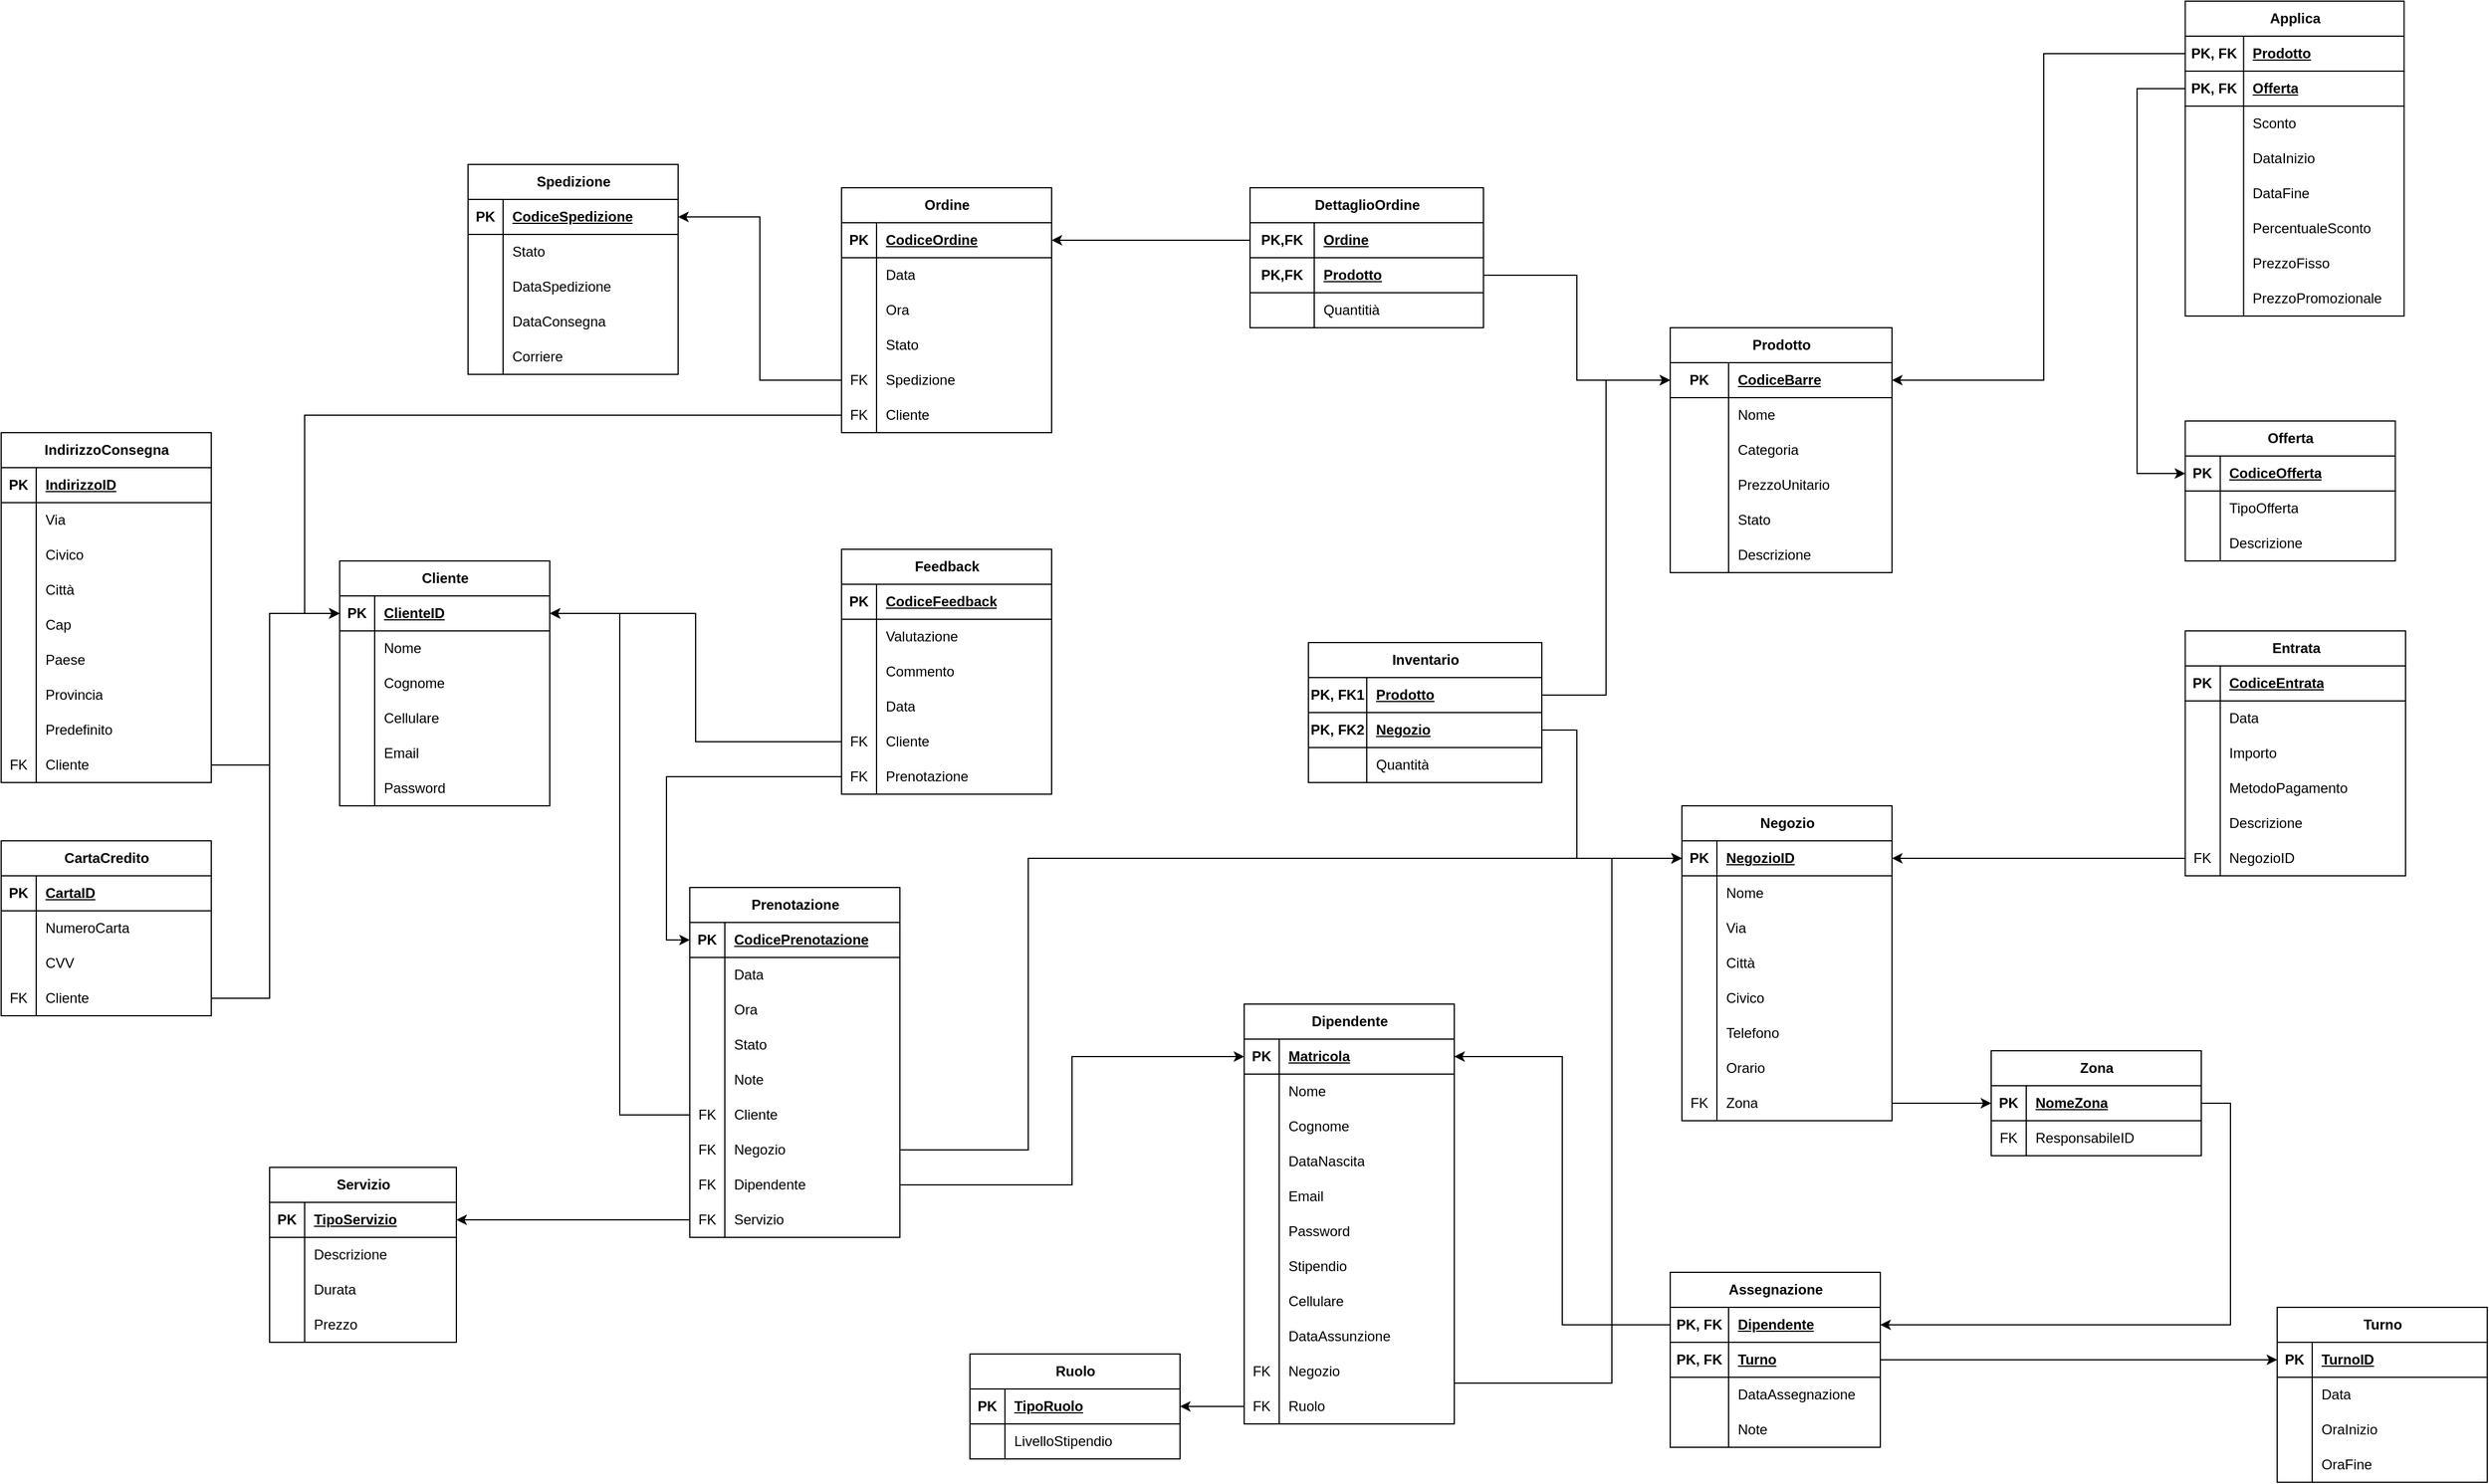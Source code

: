 <mxfile version="26.0.14">
  <diagram name="Page-1" id="gynMwfnuq9wmplJf3m1p">
    <mxGraphModel dx="5128" dy="1391" grid="1" gridSize="10" guides="1" tooltips="1" connect="1" arrows="1" fold="1" page="1" pageScale="1" pageWidth="850" pageHeight="1100" math="0" shadow="0">
      <root>
        <mxCell id="0" />
        <mxCell id="1" parent="0" />
        <mxCell id="Drz3aXSeeIdOrBm5QIES-55" value="Negozio" style="shape=table;startSize=30;container=1;collapsible=1;childLayout=tableLayout;fixedRows=1;rowLines=0;fontStyle=1;align=center;resizeLast=1;html=1;" parent="1" vertex="1">
          <mxGeometry x="-1030" y="1690" width="180" height="270" as="geometry" />
        </mxCell>
        <mxCell id="Drz3aXSeeIdOrBm5QIES-56" value="" style="shape=tableRow;horizontal=0;startSize=0;swimlaneHead=0;swimlaneBody=0;fillColor=none;collapsible=0;dropTarget=0;points=[[0,0.5],[1,0.5]];portConstraint=eastwest;top=0;left=0;right=0;bottom=1;" parent="Drz3aXSeeIdOrBm5QIES-55" vertex="1">
          <mxGeometry y="30" width="180" height="30" as="geometry" />
        </mxCell>
        <mxCell id="Drz3aXSeeIdOrBm5QIES-57" value="PK" style="shape=partialRectangle;connectable=0;fillColor=none;top=0;left=0;bottom=0;right=0;fontStyle=1;overflow=hidden;whiteSpace=wrap;html=1;" parent="Drz3aXSeeIdOrBm5QIES-56" vertex="1">
          <mxGeometry width="30" height="30" as="geometry">
            <mxRectangle width="30" height="30" as="alternateBounds" />
          </mxGeometry>
        </mxCell>
        <mxCell id="Drz3aXSeeIdOrBm5QIES-58" value="NegozioID" style="shape=partialRectangle;connectable=0;fillColor=none;top=0;left=0;bottom=0;right=0;align=left;spacingLeft=6;fontStyle=5;overflow=hidden;whiteSpace=wrap;html=1;" parent="Drz3aXSeeIdOrBm5QIES-56" vertex="1">
          <mxGeometry x="30" width="150" height="30" as="geometry">
            <mxRectangle width="150" height="30" as="alternateBounds" />
          </mxGeometry>
        </mxCell>
        <mxCell id="Drz3aXSeeIdOrBm5QIES-59" value="" style="shape=tableRow;horizontal=0;startSize=0;swimlaneHead=0;swimlaneBody=0;fillColor=none;collapsible=0;dropTarget=0;points=[[0,0.5],[1,0.5]];portConstraint=eastwest;top=0;left=0;right=0;bottom=0;" parent="Drz3aXSeeIdOrBm5QIES-55" vertex="1">
          <mxGeometry y="60" width="180" height="30" as="geometry" />
        </mxCell>
        <mxCell id="Drz3aXSeeIdOrBm5QIES-60" value="" style="shape=partialRectangle;connectable=0;fillColor=none;top=0;left=0;bottom=0;right=0;editable=1;overflow=hidden;whiteSpace=wrap;html=1;" parent="Drz3aXSeeIdOrBm5QIES-59" vertex="1">
          <mxGeometry width="30" height="30" as="geometry">
            <mxRectangle width="30" height="30" as="alternateBounds" />
          </mxGeometry>
        </mxCell>
        <mxCell id="Drz3aXSeeIdOrBm5QIES-61" value="Nome&lt;span style=&quot;white-space: pre;&quot;&gt;&#x9;&lt;/span&gt;" style="shape=partialRectangle;connectable=0;fillColor=none;top=0;left=0;bottom=0;right=0;align=left;spacingLeft=6;overflow=hidden;whiteSpace=wrap;html=1;" parent="Drz3aXSeeIdOrBm5QIES-59" vertex="1">
          <mxGeometry x="30" width="150" height="30" as="geometry">
            <mxRectangle width="150" height="30" as="alternateBounds" />
          </mxGeometry>
        </mxCell>
        <mxCell id="Drz3aXSeeIdOrBm5QIES-62" value="" style="shape=tableRow;horizontal=0;startSize=0;swimlaneHead=0;swimlaneBody=0;fillColor=none;collapsible=0;dropTarget=0;points=[[0,0.5],[1,0.5]];portConstraint=eastwest;top=0;left=0;right=0;bottom=0;" parent="Drz3aXSeeIdOrBm5QIES-55" vertex="1">
          <mxGeometry y="90" width="180" height="30" as="geometry" />
        </mxCell>
        <mxCell id="Drz3aXSeeIdOrBm5QIES-63" value="" style="shape=partialRectangle;connectable=0;fillColor=none;top=0;left=0;bottom=0;right=0;editable=1;overflow=hidden;whiteSpace=wrap;html=1;" parent="Drz3aXSeeIdOrBm5QIES-62" vertex="1">
          <mxGeometry width="30" height="30" as="geometry">
            <mxRectangle width="30" height="30" as="alternateBounds" />
          </mxGeometry>
        </mxCell>
        <mxCell id="Drz3aXSeeIdOrBm5QIES-64" value="Via" style="shape=partialRectangle;connectable=0;fillColor=none;top=0;left=0;bottom=0;right=0;align=left;spacingLeft=6;overflow=hidden;whiteSpace=wrap;html=1;" parent="Drz3aXSeeIdOrBm5QIES-62" vertex="1">
          <mxGeometry x="30" width="150" height="30" as="geometry">
            <mxRectangle width="150" height="30" as="alternateBounds" />
          </mxGeometry>
        </mxCell>
        <mxCell id="Drz3aXSeeIdOrBm5QIES-65" value="" style="shape=tableRow;horizontal=0;startSize=0;swimlaneHead=0;swimlaneBody=0;fillColor=none;collapsible=0;dropTarget=0;points=[[0,0.5],[1,0.5]];portConstraint=eastwest;top=0;left=0;right=0;bottom=0;" parent="Drz3aXSeeIdOrBm5QIES-55" vertex="1">
          <mxGeometry y="120" width="180" height="30" as="geometry" />
        </mxCell>
        <mxCell id="Drz3aXSeeIdOrBm5QIES-66" value="" style="shape=partialRectangle;connectable=0;fillColor=none;top=0;left=0;bottom=0;right=0;editable=1;overflow=hidden;whiteSpace=wrap;html=1;" parent="Drz3aXSeeIdOrBm5QIES-65" vertex="1">
          <mxGeometry width="30" height="30" as="geometry">
            <mxRectangle width="30" height="30" as="alternateBounds" />
          </mxGeometry>
        </mxCell>
        <mxCell id="Drz3aXSeeIdOrBm5QIES-67" value="Città" style="shape=partialRectangle;connectable=0;fillColor=none;top=0;left=0;bottom=0;right=0;align=left;spacingLeft=6;overflow=hidden;whiteSpace=wrap;html=1;" parent="Drz3aXSeeIdOrBm5QIES-65" vertex="1">
          <mxGeometry x="30" width="150" height="30" as="geometry">
            <mxRectangle width="150" height="30" as="alternateBounds" />
          </mxGeometry>
        </mxCell>
        <mxCell id="Drz3aXSeeIdOrBm5QIES-68" value="" style="shape=tableRow;horizontal=0;startSize=0;swimlaneHead=0;swimlaneBody=0;fillColor=none;collapsible=0;dropTarget=0;points=[[0,0.5],[1,0.5]];portConstraint=eastwest;top=0;left=0;right=0;bottom=0;" parent="Drz3aXSeeIdOrBm5QIES-55" vertex="1">
          <mxGeometry y="150" width="180" height="30" as="geometry" />
        </mxCell>
        <mxCell id="Drz3aXSeeIdOrBm5QIES-69" value="" style="shape=partialRectangle;connectable=0;fillColor=none;top=0;left=0;bottom=0;right=0;editable=1;overflow=hidden;whiteSpace=wrap;html=1;" parent="Drz3aXSeeIdOrBm5QIES-68" vertex="1">
          <mxGeometry width="30" height="30" as="geometry">
            <mxRectangle width="30" height="30" as="alternateBounds" />
          </mxGeometry>
        </mxCell>
        <mxCell id="Drz3aXSeeIdOrBm5QIES-70" value="Civico" style="shape=partialRectangle;connectable=0;fillColor=none;top=0;left=0;bottom=0;right=0;align=left;spacingLeft=6;overflow=hidden;whiteSpace=wrap;html=1;" parent="Drz3aXSeeIdOrBm5QIES-68" vertex="1">
          <mxGeometry x="30" width="150" height="30" as="geometry">
            <mxRectangle width="150" height="30" as="alternateBounds" />
          </mxGeometry>
        </mxCell>
        <mxCell id="Drz3aXSeeIdOrBm5QIES-71" value="" style="shape=tableRow;horizontal=0;startSize=0;swimlaneHead=0;swimlaneBody=0;fillColor=none;collapsible=0;dropTarget=0;points=[[0,0.5],[1,0.5]];portConstraint=eastwest;top=0;left=0;right=0;bottom=0;" parent="Drz3aXSeeIdOrBm5QIES-55" vertex="1">
          <mxGeometry y="180" width="180" height="30" as="geometry" />
        </mxCell>
        <mxCell id="Drz3aXSeeIdOrBm5QIES-72" value="" style="shape=partialRectangle;connectable=0;fillColor=none;top=0;left=0;bottom=0;right=0;editable=1;overflow=hidden;whiteSpace=wrap;html=1;" parent="Drz3aXSeeIdOrBm5QIES-71" vertex="1">
          <mxGeometry width="30" height="30" as="geometry">
            <mxRectangle width="30" height="30" as="alternateBounds" />
          </mxGeometry>
        </mxCell>
        <mxCell id="Drz3aXSeeIdOrBm5QIES-73" value="Telefono" style="shape=partialRectangle;connectable=0;fillColor=none;top=0;left=0;bottom=0;right=0;align=left;spacingLeft=6;overflow=hidden;whiteSpace=wrap;html=1;" parent="Drz3aXSeeIdOrBm5QIES-71" vertex="1">
          <mxGeometry x="30" width="150" height="30" as="geometry">
            <mxRectangle width="150" height="30" as="alternateBounds" />
          </mxGeometry>
        </mxCell>
        <mxCell id="Drz3aXSeeIdOrBm5QIES-74" value="" style="shape=tableRow;horizontal=0;startSize=0;swimlaneHead=0;swimlaneBody=0;fillColor=none;collapsible=0;dropTarget=0;points=[[0,0.5],[1,0.5]];portConstraint=eastwest;top=0;left=0;right=0;bottom=0;" parent="Drz3aXSeeIdOrBm5QIES-55" vertex="1">
          <mxGeometry y="210" width="180" height="30" as="geometry" />
        </mxCell>
        <mxCell id="Drz3aXSeeIdOrBm5QIES-75" value="" style="shape=partialRectangle;connectable=0;fillColor=none;top=0;left=0;bottom=0;right=0;editable=1;overflow=hidden;whiteSpace=wrap;html=1;" parent="Drz3aXSeeIdOrBm5QIES-74" vertex="1">
          <mxGeometry width="30" height="30" as="geometry">
            <mxRectangle width="30" height="30" as="alternateBounds" />
          </mxGeometry>
        </mxCell>
        <mxCell id="Drz3aXSeeIdOrBm5QIES-76" value="Orario" style="shape=partialRectangle;connectable=0;fillColor=none;top=0;left=0;bottom=0;right=0;align=left;spacingLeft=6;overflow=hidden;whiteSpace=wrap;html=1;" parent="Drz3aXSeeIdOrBm5QIES-74" vertex="1">
          <mxGeometry x="30" width="150" height="30" as="geometry">
            <mxRectangle width="150" height="30" as="alternateBounds" />
          </mxGeometry>
        </mxCell>
        <mxCell id="Drz3aXSeeIdOrBm5QIES-77" value="" style="shape=tableRow;horizontal=0;startSize=0;swimlaneHead=0;swimlaneBody=0;fillColor=none;collapsible=0;dropTarget=0;points=[[0,0.5],[1,0.5]];portConstraint=eastwest;top=0;left=0;right=0;bottom=0;" parent="Drz3aXSeeIdOrBm5QIES-55" vertex="1">
          <mxGeometry y="240" width="180" height="30" as="geometry" />
        </mxCell>
        <mxCell id="Drz3aXSeeIdOrBm5QIES-78" value="FK" style="shape=partialRectangle;connectable=0;fillColor=none;top=0;left=0;bottom=0;right=0;editable=1;overflow=hidden;whiteSpace=wrap;html=1;" parent="Drz3aXSeeIdOrBm5QIES-77" vertex="1">
          <mxGeometry width="30" height="30" as="geometry">
            <mxRectangle width="30" height="30" as="alternateBounds" />
          </mxGeometry>
        </mxCell>
        <mxCell id="Drz3aXSeeIdOrBm5QIES-79" value="Zona" style="shape=partialRectangle;connectable=0;fillColor=none;top=0;left=0;bottom=0;right=0;align=left;spacingLeft=6;overflow=hidden;whiteSpace=wrap;html=1;" parent="Drz3aXSeeIdOrBm5QIES-77" vertex="1">
          <mxGeometry x="30" width="150" height="30" as="geometry">
            <mxRectangle width="150" height="30" as="alternateBounds" />
          </mxGeometry>
        </mxCell>
        <mxCell id="qJ_fJpMs_iGiReuGgget-1" value="Inventario" style="shape=table;startSize=30;container=1;collapsible=1;childLayout=tableLayout;fixedRows=1;rowLines=0;fontStyle=1;align=center;resizeLast=1;html=1;" parent="1" vertex="1">
          <mxGeometry x="-1350" y="1550" width="200" height="120" as="geometry" />
        </mxCell>
        <mxCell id="qJ_fJpMs_iGiReuGgget-2" value="" style="shape=tableRow;horizontal=0;startSize=0;swimlaneHead=0;swimlaneBody=0;fillColor=none;collapsible=0;dropTarget=0;points=[[0,0.5],[1,0.5]];portConstraint=eastwest;top=0;left=0;right=0;bottom=1;" parent="qJ_fJpMs_iGiReuGgget-1" vertex="1">
          <mxGeometry y="30" width="200" height="30" as="geometry" />
        </mxCell>
        <mxCell id="qJ_fJpMs_iGiReuGgget-3" value="PK, FK1" style="shape=partialRectangle;connectable=0;fillColor=none;top=0;left=0;bottom=0;right=0;fontStyle=1;overflow=hidden;whiteSpace=wrap;html=1;" parent="qJ_fJpMs_iGiReuGgget-2" vertex="1">
          <mxGeometry width="50" height="30" as="geometry">
            <mxRectangle width="50" height="30" as="alternateBounds" />
          </mxGeometry>
        </mxCell>
        <mxCell id="qJ_fJpMs_iGiReuGgget-4" value="Prodotto" style="shape=partialRectangle;connectable=0;fillColor=none;top=0;left=0;bottom=0;right=0;align=left;spacingLeft=6;fontStyle=5;overflow=hidden;whiteSpace=wrap;html=1;" parent="qJ_fJpMs_iGiReuGgget-2" vertex="1">
          <mxGeometry x="50" width="150" height="30" as="geometry">
            <mxRectangle width="150" height="30" as="alternateBounds" />
          </mxGeometry>
        </mxCell>
        <mxCell id="qJ_fJpMs_iGiReuGgget-26" value="" style="shape=tableRow;horizontal=0;startSize=0;swimlaneHead=0;swimlaneBody=0;fillColor=none;collapsible=0;dropTarget=0;points=[[0,0.5],[1,0.5]];portConstraint=eastwest;top=0;left=0;right=0;bottom=1;" parent="qJ_fJpMs_iGiReuGgget-1" vertex="1">
          <mxGeometry y="60" width="200" height="30" as="geometry" />
        </mxCell>
        <mxCell id="qJ_fJpMs_iGiReuGgget-27" value="PK, FK2" style="shape=partialRectangle;connectable=0;fillColor=none;top=0;left=0;bottom=0;right=0;fontStyle=1;overflow=hidden;whiteSpace=wrap;html=1;" parent="qJ_fJpMs_iGiReuGgget-26" vertex="1">
          <mxGeometry width="50" height="30" as="geometry">
            <mxRectangle width="50" height="30" as="alternateBounds" />
          </mxGeometry>
        </mxCell>
        <mxCell id="qJ_fJpMs_iGiReuGgget-28" value="Negozio" style="shape=partialRectangle;connectable=0;fillColor=none;top=0;left=0;bottom=0;right=0;align=left;spacingLeft=6;fontStyle=5;overflow=hidden;whiteSpace=wrap;html=1;" parent="qJ_fJpMs_iGiReuGgget-26" vertex="1">
          <mxGeometry x="50" width="150" height="30" as="geometry">
            <mxRectangle width="150" height="30" as="alternateBounds" />
          </mxGeometry>
        </mxCell>
        <mxCell id="qJ_fJpMs_iGiReuGgget-5" value="" style="shape=tableRow;horizontal=0;startSize=0;swimlaneHead=0;swimlaneBody=0;fillColor=none;collapsible=0;dropTarget=0;points=[[0,0.5],[1,0.5]];portConstraint=eastwest;top=0;left=0;right=0;bottom=0;" parent="qJ_fJpMs_iGiReuGgget-1" vertex="1">
          <mxGeometry y="90" width="200" height="30" as="geometry" />
        </mxCell>
        <mxCell id="qJ_fJpMs_iGiReuGgget-6" value="" style="shape=partialRectangle;connectable=0;fillColor=none;top=0;left=0;bottom=0;right=0;editable=1;overflow=hidden;whiteSpace=wrap;html=1;" parent="qJ_fJpMs_iGiReuGgget-5" vertex="1">
          <mxGeometry width="50" height="30" as="geometry">
            <mxRectangle width="50" height="30" as="alternateBounds" />
          </mxGeometry>
        </mxCell>
        <mxCell id="qJ_fJpMs_iGiReuGgget-7" value="Quantità" style="shape=partialRectangle;connectable=0;fillColor=none;top=0;left=0;bottom=0;right=0;align=left;spacingLeft=6;overflow=hidden;whiteSpace=wrap;html=1;" parent="qJ_fJpMs_iGiReuGgget-5" vertex="1">
          <mxGeometry x="50" width="150" height="30" as="geometry">
            <mxRectangle width="150" height="30" as="alternateBounds" />
          </mxGeometry>
        </mxCell>
        <mxCell id="qJ_fJpMs_iGiReuGgget-30" value="Prodotto" style="shape=table;startSize=30;container=1;collapsible=1;childLayout=tableLayout;fixedRows=1;rowLines=0;fontStyle=1;align=center;resizeLast=1;html=1;" parent="1" vertex="1">
          <mxGeometry x="-1040" y="1280" width="190" height="210" as="geometry" />
        </mxCell>
        <mxCell id="qJ_fJpMs_iGiReuGgget-34" value="" style="shape=tableRow;horizontal=0;startSize=0;swimlaneHead=0;swimlaneBody=0;fillColor=none;collapsible=0;dropTarget=0;points=[[0,0.5],[1,0.5]];portConstraint=eastwest;top=0;left=0;right=0;bottom=1;" parent="qJ_fJpMs_iGiReuGgget-30" vertex="1">
          <mxGeometry y="30" width="190" height="30" as="geometry" />
        </mxCell>
        <mxCell id="qJ_fJpMs_iGiReuGgget-35" value="PK" style="shape=partialRectangle;connectable=0;fillColor=none;top=0;left=0;bottom=0;right=0;fontStyle=1;overflow=hidden;whiteSpace=wrap;html=1;" parent="qJ_fJpMs_iGiReuGgget-34" vertex="1">
          <mxGeometry width="50" height="30" as="geometry">
            <mxRectangle width="50" height="30" as="alternateBounds" />
          </mxGeometry>
        </mxCell>
        <mxCell id="qJ_fJpMs_iGiReuGgget-36" value="CodiceBarre" style="shape=partialRectangle;connectable=0;fillColor=none;top=0;left=0;bottom=0;right=0;align=left;spacingLeft=6;fontStyle=5;overflow=hidden;whiteSpace=wrap;html=1;" parent="qJ_fJpMs_iGiReuGgget-34" vertex="1">
          <mxGeometry x="50" width="140" height="30" as="geometry">
            <mxRectangle width="140" height="30" as="alternateBounds" />
          </mxGeometry>
        </mxCell>
        <mxCell id="qJ_fJpMs_iGiReuGgget-37" value="" style="shape=tableRow;horizontal=0;startSize=0;swimlaneHead=0;swimlaneBody=0;fillColor=none;collapsible=0;dropTarget=0;points=[[0,0.5],[1,0.5]];portConstraint=eastwest;top=0;left=0;right=0;bottom=0;" parent="qJ_fJpMs_iGiReuGgget-30" vertex="1">
          <mxGeometry y="60" width="190" height="30" as="geometry" />
        </mxCell>
        <mxCell id="qJ_fJpMs_iGiReuGgget-38" value="" style="shape=partialRectangle;connectable=0;fillColor=none;top=0;left=0;bottom=0;right=0;editable=1;overflow=hidden;whiteSpace=wrap;html=1;" parent="qJ_fJpMs_iGiReuGgget-37" vertex="1">
          <mxGeometry width="50" height="30" as="geometry">
            <mxRectangle width="50" height="30" as="alternateBounds" />
          </mxGeometry>
        </mxCell>
        <mxCell id="qJ_fJpMs_iGiReuGgget-39" value="Nome" style="shape=partialRectangle;connectable=0;fillColor=none;top=0;left=0;bottom=0;right=0;align=left;spacingLeft=6;overflow=hidden;whiteSpace=wrap;html=1;" parent="qJ_fJpMs_iGiReuGgget-37" vertex="1">
          <mxGeometry x="50" width="140" height="30" as="geometry">
            <mxRectangle width="140" height="30" as="alternateBounds" />
          </mxGeometry>
        </mxCell>
        <mxCell id="qJ_fJpMs_iGiReuGgget-50" value="" style="shape=tableRow;horizontal=0;startSize=0;swimlaneHead=0;swimlaneBody=0;fillColor=none;collapsible=0;dropTarget=0;points=[[0,0.5],[1,0.5]];portConstraint=eastwest;top=0;left=0;right=0;bottom=0;" parent="qJ_fJpMs_iGiReuGgget-30" vertex="1">
          <mxGeometry y="90" width="190" height="30" as="geometry" />
        </mxCell>
        <mxCell id="qJ_fJpMs_iGiReuGgget-51" value="" style="shape=partialRectangle;connectable=0;fillColor=none;top=0;left=0;bottom=0;right=0;editable=1;overflow=hidden;whiteSpace=wrap;html=1;" parent="qJ_fJpMs_iGiReuGgget-50" vertex="1">
          <mxGeometry width="50" height="30" as="geometry">
            <mxRectangle width="50" height="30" as="alternateBounds" />
          </mxGeometry>
        </mxCell>
        <mxCell id="qJ_fJpMs_iGiReuGgget-52" value="Categoria" style="shape=partialRectangle;connectable=0;fillColor=none;top=0;left=0;bottom=0;right=0;align=left;spacingLeft=6;overflow=hidden;whiteSpace=wrap;html=1;" parent="qJ_fJpMs_iGiReuGgget-50" vertex="1">
          <mxGeometry x="50" width="140" height="30" as="geometry">
            <mxRectangle width="140" height="30" as="alternateBounds" />
          </mxGeometry>
        </mxCell>
        <mxCell id="qJ_fJpMs_iGiReuGgget-53" value="" style="shape=tableRow;horizontal=0;startSize=0;swimlaneHead=0;swimlaneBody=0;fillColor=none;collapsible=0;dropTarget=0;points=[[0,0.5],[1,0.5]];portConstraint=eastwest;top=0;left=0;right=0;bottom=0;" parent="qJ_fJpMs_iGiReuGgget-30" vertex="1">
          <mxGeometry y="120" width="190" height="30" as="geometry" />
        </mxCell>
        <mxCell id="qJ_fJpMs_iGiReuGgget-54" value="" style="shape=partialRectangle;connectable=0;fillColor=none;top=0;left=0;bottom=0;right=0;editable=1;overflow=hidden;whiteSpace=wrap;html=1;" parent="qJ_fJpMs_iGiReuGgget-53" vertex="1">
          <mxGeometry width="50" height="30" as="geometry">
            <mxRectangle width="50" height="30" as="alternateBounds" />
          </mxGeometry>
        </mxCell>
        <mxCell id="qJ_fJpMs_iGiReuGgget-55" value="PrezzoUnitario" style="shape=partialRectangle;connectable=0;fillColor=none;top=0;left=0;bottom=0;right=0;align=left;spacingLeft=6;overflow=hidden;whiteSpace=wrap;html=1;" parent="qJ_fJpMs_iGiReuGgget-53" vertex="1">
          <mxGeometry x="50" width="140" height="30" as="geometry">
            <mxRectangle width="140" height="30" as="alternateBounds" />
          </mxGeometry>
        </mxCell>
        <mxCell id="qJ_fJpMs_iGiReuGgget-59" value="" style="shape=tableRow;horizontal=0;startSize=0;swimlaneHead=0;swimlaneBody=0;fillColor=none;collapsible=0;dropTarget=0;points=[[0,0.5],[1,0.5]];portConstraint=eastwest;top=0;left=0;right=0;bottom=0;" parent="qJ_fJpMs_iGiReuGgget-30" vertex="1">
          <mxGeometry y="150" width="190" height="30" as="geometry" />
        </mxCell>
        <mxCell id="qJ_fJpMs_iGiReuGgget-60" value="" style="shape=partialRectangle;connectable=0;fillColor=none;top=0;left=0;bottom=0;right=0;editable=1;overflow=hidden;whiteSpace=wrap;html=1;" parent="qJ_fJpMs_iGiReuGgget-59" vertex="1">
          <mxGeometry width="50" height="30" as="geometry">
            <mxRectangle width="50" height="30" as="alternateBounds" />
          </mxGeometry>
        </mxCell>
        <mxCell id="qJ_fJpMs_iGiReuGgget-61" value="Stato" style="shape=partialRectangle;connectable=0;fillColor=none;top=0;left=0;bottom=0;right=0;align=left;spacingLeft=6;overflow=hidden;whiteSpace=wrap;html=1;" parent="qJ_fJpMs_iGiReuGgget-59" vertex="1">
          <mxGeometry x="50" width="140" height="30" as="geometry">
            <mxRectangle width="140" height="30" as="alternateBounds" />
          </mxGeometry>
        </mxCell>
        <mxCell id="qJ_fJpMs_iGiReuGgget-62" value="" style="shape=tableRow;horizontal=0;startSize=0;swimlaneHead=0;swimlaneBody=0;fillColor=none;collapsible=0;dropTarget=0;points=[[0,0.5],[1,0.5]];portConstraint=eastwest;top=0;left=0;right=0;bottom=0;" parent="qJ_fJpMs_iGiReuGgget-30" vertex="1">
          <mxGeometry y="180" width="190" height="30" as="geometry" />
        </mxCell>
        <mxCell id="qJ_fJpMs_iGiReuGgget-63" value="" style="shape=partialRectangle;connectable=0;fillColor=none;top=0;left=0;bottom=0;right=0;editable=1;overflow=hidden;whiteSpace=wrap;html=1;" parent="qJ_fJpMs_iGiReuGgget-62" vertex="1">
          <mxGeometry width="50" height="30" as="geometry">
            <mxRectangle width="50" height="30" as="alternateBounds" />
          </mxGeometry>
        </mxCell>
        <mxCell id="qJ_fJpMs_iGiReuGgget-64" value="Descrizione" style="shape=partialRectangle;connectable=0;fillColor=none;top=0;left=0;bottom=0;right=0;align=left;spacingLeft=6;overflow=hidden;whiteSpace=wrap;html=1;" parent="qJ_fJpMs_iGiReuGgget-62" vertex="1">
          <mxGeometry x="50" width="140" height="30" as="geometry">
            <mxRectangle width="140" height="30" as="alternateBounds" />
          </mxGeometry>
        </mxCell>
        <mxCell id="qJ_fJpMs_iGiReuGgget-102" value="Entrata" style="shape=table;startSize=30;container=1;collapsible=1;childLayout=tableLayout;fixedRows=1;rowLines=0;fontStyle=1;align=center;resizeLast=1;html=1;" parent="1" vertex="1">
          <mxGeometry x="-598.75" y="1540" width="188.75" height="210" as="geometry" />
        </mxCell>
        <mxCell id="qJ_fJpMs_iGiReuGgget-103" value="" style="shape=tableRow;horizontal=0;startSize=0;swimlaneHead=0;swimlaneBody=0;fillColor=none;collapsible=0;dropTarget=0;points=[[0,0.5],[1,0.5]];portConstraint=eastwest;top=0;left=0;right=0;bottom=1;" parent="qJ_fJpMs_iGiReuGgget-102" vertex="1">
          <mxGeometry y="30" width="188.75" height="30" as="geometry" />
        </mxCell>
        <mxCell id="qJ_fJpMs_iGiReuGgget-104" value="PK" style="shape=partialRectangle;connectable=0;fillColor=none;top=0;left=0;bottom=0;right=0;fontStyle=1;overflow=hidden;whiteSpace=wrap;html=1;" parent="qJ_fJpMs_iGiReuGgget-103" vertex="1">
          <mxGeometry width="30" height="30" as="geometry">
            <mxRectangle width="30" height="30" as="alternateBounds" />
          </mxGeometry>
        </mxCell>
        <mxCell id="qJ_fJpMs_iGiReuGgget-105" value="CodiceEntrata" style="shape=partialRectangle;connectable=0;fillColor=none;top=0;left=0;bottom=0;right=0;align=left;spacingLeft=6;fontStyle=5;overflow=hidden;whiteSpace=wrap;html=1;" parent="qJ_fJpMs_iGiReuGgget-103" vertex="1">
          <mxGeometry x="30" width="158.75" height="30" as="geometry">
            <mxRectangle width="158.75" height="30" as="alternateBounds" />
          </mxGeometry>
        </mxCell>
        <mxCell id="qJ_fJpMs_iGiReuGgget-106" value="" style="shape=tableRow;horizontal=0;startSize=0;swimlaneHead=0;swimlaneBody=0;fillColor=none;collapsible=0;dropTarget=0;points=[[0,0.5],[1,0.5]];portConstraint=eastwest;top=0;left=0;right=0;bottom=0;" parent="qJ_fJpMs_iGiReuGgget-102" vertex="1">
          <mxGeometry y="60" width="188.75" height="30" as="geometry" />
        </mxCell>
        <mxCell id="qJ_fJpMs_iGiReuGgget-107" value="" style="shape=partialRectangle;connectable=0;fillColor=none;top=0;left=0;bottom=0;right=0;editable=1;overflow=hidden;whiteSpace=wrap;html=1;" parent="qJ_fJpMs_iGiReuGgget-106" vertex="1">
          <mxGeometry width="30" height="30" as="geometry">
            <mxRectangle width="30" height="30" as="alternateBounds" />
          </mxGeometry>
        </mxCell>
        <mxCell id="qJ_fJpMs_iGiReuGgget-108" value="Data" style="shape=partialRectangle;connectable=0;fillColor=none;top=0;left=0;bottom=0;right=0;align=left;spacingLeft=6;overflow=hidden;whiteSpace=wrap;html=1;" parent="qJ_fJpMs_iGiReuGgget-106" vertex="1">
          <mxGeometry x="30" width="158.75" height="30" as="geometry">
            <mxRectangle width="158.75" height="30" as="alternateBounds" />
          </mxGeometry>
        </mxCell>
        <mxCell id="qJ_fJpMs_iGiReuGgget-109" value="" style="shape=tableRow;horizontal=0;startSize=0;swimlaneHead=0;swimlaneBody=0;fillColor=none;collapsible=0;dropTarget=0;points=[[0,0.5],[1,0.5]];portConstraint=eastwest;top=0;left=0;right=0;bottom=0;" parent="qJ_fJpMs_iGiReuGgget-102" vertex="1">
          <mxGeometry y="90" width="188.75" height="30" as="geometry" />
        </mxCell>
        <mxCell id="qJ_fJpMs_iGiReuGgget-110" value="" style="shape=partialRectangle;connectable=0;fillColor=none;top=0;left=0;bottom=0;right=0;editable=1;overflow=hidden;whiteSpace=wrap;html=1;" parent="qJ_fJpMs_iGiReuGgget-109" vertex="1">
          <mxGeometry width="30" height="30" as="geometry">
            <mxRectangle width="30" height="30" as="alternateBounds" />
          </mxGeometry>
        </mxCell>
        <mxCell id="qJ_fJpMs_iGiReuGgget-111" value="Importo" style="shape=partialRectangle;connectable=0;fillColor=none;top=0;left=0;bottom=0;right=0;align=left;spacingLeft=6;overflow=hidden;whiteSpace=wrap;html=1;" parent="qJ_fJpMs_iGiReuGgget-109" vertex="1">
          <mxGeometry x="30" width="158.75" height="30" as="geometry">
            <mxRectangle width="158.75" height="30" as="alternateBounds" />
          </mxGeometry>
        </mxCell>
        <mxCell id="qJ_fJpMs_iGiReuGgget-112" value="" style="shape=tableRow;horizontal=0;startSize=0;swimlaneHead=0;swimlaneBody=0;fillColor=none;collapsible=0;dropTarget=0;points=[[0,0.5],[1,0.5]];portConstraint=eastwest;top=0;left=0;right=0;bottom=0;" parent="qJ_fJpMs_iGiReuGgget-102" vertex="1">
          <mxGeometry y="120" width="188.75" height="30" as="geometry" />
        </mxCell>
        <mxCell id="qJ_fJpMs_iGiReuGgget-113" value="" style="shape=partialRectangle;connectable=0;fillColor=none;top=0;left=0;bottom=0;right=0;editable=1;overflow=hidden;whiteSpace=wrap;html=1;" parent="qJ_fJpMs_iGiReuGgget-112" vertex="1">
          <mxGeometry width="30" height="30" as="geometry">
            <mxRectangle width="30" height="30" as="alternateBounds" />
          </mxGeometry>
        </mxCell>
        <mxCell id="qJ_fJpMs_iGiReuGgget-114" value="MetodoPagamento" style="shape=partialRectangle;connectable=0;fillColor=none;top=0;left=0;bottom=0;right=0;align=left;spacingLeft=6;overflow=hidden;whiteSpace=wrap;html=1;" parent="qJ_fJpMs_iGiReuGgget-112" vertex="1">
          <mxGeometry x="30" width="158.75" height="30" as="geometry">
            <mxRectangle width="158.75" height="30" as="alternateBounds" />
          </mxGeometry>
        </mxCell>
        <mxCell id="qJ_fJpMs_iGiReuGgget-115" value="" style="shape=tableRow;horizontal=0;startSize=0;swimlaneHead=0;swimlaneBody=0;fillColor=none;collapsible=0;dropTarget=0;points=[[0,0.5],[1,0.5]];portConstraint=eastwest;top=0;left=0;right=0;bottom=0;" parent="qJ_fJpMs_iGiReuGgget-102" vertex="1">
          <mxGeometry y="150" width="188.75" height="30" as="geometry" />
        </mxCell>
        <mxCell id="qJ_fJpMs_iGiReuGgget-116" value="" style="shape=partialRectangle;connectable=0;fillColor=none;top=0;left=0;bottom=0;right=0;editable=1;overflow=hidden;whiteSpace=wrap;html=1;" parent="qJ_fJpMs_iGiReuGgget-115" vertex="1">
          <mxGeometry width="30" height="30" as="geometry">
            <mxRectangle width="30" height="30" as="alternateBounds" />
          </mxGeometry>
        </mxCell>
        <mxCell id="qJ_fJpMs_iGiReuGgget-117" value="Descrizione" style="shape=partialRectangle;connectable=0;fillColor=none;top=0;left=0;bottom=0;right=0;align=left;spacingLeft=6;overflow=hidden;whiteSpace=wrap;html=1;" parent="qJ_fJpMs_iGiReuGgget-115" vertex="1">
          <mxGeometry x="30" width="158.75" height="30" as="geometry">
            <mxRectangle width="158.75" height="30" as="alternateBounds" />
          </mxGeometry>
        </mxCell>
        <mxCell id="qJ_fJpMs_iGiReuGgget-118" value="" style="shape=tableRow;horizontal=0;startSize=0;swimlaneHead=0;swimlaneBody=0;fillColor=none;collapsible=0;dropTarget=0;points=[[0,0.5],[1,0.5]];portConstraint=eastwest;top=0;left=0;right=0;bottom=0;" parent="qJ_fJpMs_iGiReuGgget-102" vertex="1">
          <mxGeometry y="180" width="188.75" height="30" as="geometry" />
        </mxCell>
        <mxCell id="qJ_fJpMs_iGiReuGgget-119" value="FK" style="shape=partialRectangle;connectable=0;fillColor=none;top=0;left=0;bottom=0;right=0;editable=1;overflow=hidden;whiteSpace=wrap;html=1;" parent="qJ_fJpMs_iGiReuGgget-118" vertex="1">
          <mxGeometry width="30" height="30" as="geometry">
            <mxRectangle width="30" height="30" as="alternateBounds" />
          </mxGeometry>
        </mxCell>
        <mxCell id="qJ_fJpMs_iGiReuGgget-120" value="NegozioID" style="shape=partialRectangle;connectable=0;fillColor=none;top=0;left=0;bottom=0;right=0;align=left;spacingLeft=6;overflow=hidden;whiteSpace=wrap;html=1;" parent="qJ_fJpMs_iGiReuGgget-118" vertex="1">
          <mxGeometry x="30" width="158.75" height="30" as="geometry">
            <mxRectangle width="158.75" height="30" as="alternateBounds" />
          </mxGeometry>
        </mxCell>
        <mxCell id="qJ_fJpMs_iGiReuGgget-121" value="Zona" style="shape=table;startSize=30;container=1;collapsible=1;childLayout=tableLayout;fixedRows=1;rowLines=0;fontStyle=1;align=center;resizeLast=1;html=1;" parent="1" vertex="1">
          <mxGeometry x="-765" y="1900" width="180" height="90" as="geometry" />
        </mxCell>
        <mxCell id="qJ_fJpMs_iGiReuGgget-122" value="" style="shape=tableRow;horizontal=0;startSize=0;swimlaneHead=0;swimlaneBody=0;fillColor=none;collapsible=0;dropTarget=0;points=[[0,0.5],[1,0.5]];portConstraint=eastwest;top=0;left=0;right=0;bottom=1;" parent="qJ_fJpMs_iGiReuGgget-121" vertex="1">
          <mxGeometry y="30" width="180" height="30" as="geometry" />
        </mxCell>
        <mxCell id="qJ_fJpMs_iGiReuGgget-123" value="PK" style="shape=partialRectangle;connectable=0;fillColor=none;top=0;left=0;bottom=0;right=0;fontStyle=1;overflow=hidden;whiteSpace=wrap;html=1;" parent="qJ_fJpMs_iGiReuGgget-122" vertex="1">
          <mxGeometry width="30" height="30" as="geometry">
            <mxRectangle width="30" height="30" as="alternateBounds" />
          </mxGeometry>
        </mxCell>
        <mxCell id="qJ_fJpMs_iGiReuGgget-124" value="NomeZona" style="shape=partialRectangle;connectable=0;fillColor=none;top=0;left=0;bottom=0;right=0;align=left;spacingLeft=6;fontStyle=5;overflow=hidden;whiteSpace=wrap;html=1;" parent="qJ_fJpMs_iGiReuGgget-122" vertex="1">
          <mxGeometry x="30" width="150" height="30" as="geometry">
            <mxRectangle width="150" height="30" as="alternateBounds" />
          </mxGeometry>
        </mxCell>
        <mxCell id="qJ_fJpMs_iGiReuGgget-125" value="" style="shape=tableRow;horizontal=0;startSize=0;swimlaneHead=0;swimlaneBody=0;fillColor=none;collapsible=0;dropTarget=0;points=[[0,0.5],[1,0.5]];portConstraint=eastwest;top=0;left=0;right=0;bottom=0;" parent="qJ_fJpMs_iGiReuGgget-121" vertex="1">
          <mxGeometry y="60" width="180" height="30" as="geometry" />
        </mxCell>
        <mxCell id="qJ_fJpMs_iGiReuGgget-126" value="FK" style="shape=partialRectangle;connectable=0;fillColor=none;top=0;left=0;bottom=0;right=0;editable=1;overflow=hidden;whiteSpace=wrap;html=1;" parent="qJ_fJpMs_iGiReuGgget-125" vertex="1">
          <mxGeometry width="30" height="30" as="geometry">
            <mxRectangle width="30" height="30" as="alternateBounds" />
          </mxGeometry>
        </mxCell>
        <mxCell id="qJ_fJpMs_iGiReuGgget-127" value="ResponsabileID" style="shape=partialRectangle;connectable=0;fillColor=none;top=0;left=0;bottom=0;right=0;align=left;spacingLeft=6;overflow=hidden;whiteSpace=wrap;html=1;" parent="qJ_fJpMs_iGiReuGgget-125" vertex="1">
          <mxGeometry x="30" width="150" height="30" as="geometry">
            <mxRectangle width="150" height="30" as="alternateBounds" />
          </mxGeometry>
        </mxCell>
        <mxCell id="qJ_fJpMs_iGiReuGgget-134" value="Turno" style="shape=table;startSize=30;container=1;collapsible=1;childLayout=tableLayout;fixedRows=1;rowLines=0;fontStyle=1;align=center;resizeLast=1;html=1;" parent="1" vertex="1">
          <mxGeometry x="-520" y="2120" width="180" height="150" as="geometry" />
        </mxCell>
        <mxCell id="qJ_fJpMs_iGiReuGgget-135" value="" style="shape=tableRow;horizontal=0;startSize=0;swimlaneHead=0;swimlaneBody=0;fillColor=none;collapsible=0;dropTarget=0;points=[[0,0.5],[1,0.5]];portConstraint=eastwest;top=0;left=0;right=0;bottom=1;" parent="qJ_fJpMs_iGiReuGgget-134" vertex="1">
          <mxGeometry y="30" width="180" height="30" as="geometry" />
        </mxCell>
        <mxCell id="qJ_fJpMs_iGiReuGgget-136" value="PK" style="shape=partialRectangle;connectable=0;fillColor=none;top=0;left=0;bottom=0;right=0;fontStyle=1;overflow=hidden;whiteSpace=wrap;html=1;" parent="qJ_fJpMs_iGiReuGgget-135" vertex="1">
          <mxGeometry width="30" height="30" as="geometry">
            <mxRectangle width="30" height="30" as="alternateBounds" />
          </mxGeometry>
        </mxCell>
        <mxCell id="qJ_fJpMs_iGiReuGgget-137" value="TurnoID" style="shape=partialRectangle;connectable=0;fillColor=none;top=0;left=0;bottom=0;right=0;align=left;spacingLeft=6;fontStyle=5;overflow=hidden;whiteSpace=wrap;html=1;" parent="qJ_fJpMs_iGiReuGgget-135" vertex="1">
          <mxGeometry x="30" width="150" height="30" as="geometry">
            <mxRectangle width="150" height="30" as="alternateBounds" />
          </mxGeometry>
        </mxCell>
        <mxCell id="qJ_fJpMs_iGiReuGgget-138" value="" style="shape=tableRow;horizontal=0;startSize=0;swimlaneHead=0;swimlaneBody=0;fillColor=none;collapsible=0;dropTarget=0;points=[[0,0.5],[1,0.5]];portConstraint=eastwest;top=0;left=0;right=0;bottom=0;" parent="qJ_fJpMs_iGiReuGgget-134" vertex="1">
          <mxGeometry y="60" width="180" height="30" as="geometry" />
        </mxCell>
        <mxCell id="qJ_fJpMs_iGiReuGgget-139" value="" style="shape=partialRectangle;connectable=0;fillColor=none;top=0;left=0;bottom=0;right=0;editable=1;overflow=hidden;whiteSpace=wrap;html=1;" parent="qJ_fJpMs_iGiReuGgget-138" vertex="1">
          <mxGeometry width="30" height="30" as="geometry">
            <mxRectangle width="30" height="30" as="alternateBounds" />
          </mxGeometry>
        </mxCell>
        <mxCell id="qJ_fJpMs_iGiReuGgget-140" value="Data" style="shape=partialRectangle;connectable=0;fillColor=none;top=0;left=0;bottom=0;right=0;align=left;spacingLeft=6;overflow=hidden;whiteSpace=wrap;html=1;" parent="qJ_fJpMs_iGiReuGgget-138" vertex="1">
          <mxGeometry x="30" width="150" height="30" as="geometry">
            <mxRectangle width="150" height="30" as="alternateBounds" />
          </mxGeometry>
        </mxCell>
        <mxCell id="qJ_fJpMs_iGiReuGgget-141" value="" style="shape=tableRow;horizontal=0;startSize=0;swimlaneHead=0;swimlaneBody=0;fillColor=none;collapsible=0;dropTarget=0;points=[[0,0.5],[1,0.5]];portConstraint=eastwest;top=0;left=0;right=0;bottom=0;" parent="qJ_fJpMs_iGiReuGgget-134" vertex="1">
          <mxGeometry y="90" width="180" height="30" as="geometry" />
        </mxCell>
        <mxCell id="qJ_fJpMs_iGiReuGgget-142" value="" style="shape=partialRectangle;connectable=0;fillColor=none;top=0;left=0;bottom=0;right=0;editable=1;overflow=hidden;whiteSpace=wrap;html=1;" parent="qJ_fJpMs_iGiReuGgget-141" vertex="1">
          <mxGeometry width="30" height="30" as="geometry">
            <mxRectangle width="30" height="30" as="alternateBounds" />
          </mxGeometry>
        </mxCell>
        <mxCell id="qJ_fJpMs_iGiReuGgget-143" value="OraInizio" style="shape=partialRectangle;connectable=0;fillColor=none;top=0;left=0;bottom=0;right=0;align=left;spacingLeft=6;overflow=hidden;whiteSpace=wrap;html=1;" parent="qJ_fJpMs_iGiReuGgget-141" vertex="1">
          <mxGeometry x="30" width="150" height="30" as="geometry">
            <mxRectangle width="150" height="30" as="alternateBounds" />
          </mxGeometry>
        </mxCell>
        <mxCell id="qJ_fJpMs_iGiReuGgget-144" value="" style="shape=tableRow;horizontal=0;startSize=0;swimlaneHead=0;swimlaneBody=0;fillColor=none;collapsible=0;dropTarget=0;points=[[0,0.5],[1,0.5]];portConstraint=eastwest;top=0;left=0;right=0;bottom=0;" parent="qJ_fJpMs_iGiReuGgget-134" vertex="1">
          <mxGeometry y="120" width="180" height="30" as="geometry" />
        </mxCell>
        <mxCell id="qJ_fJpMs_iGiReuGgget-145" value="" style="shape=partialRectangle;connectable=0;fillColor=none;top=0;left=0;bottom=0;right=0;editable=1;overflow=hidden;whiteSpace=wrap;html=1;" parent="qJ_fJpMs_iGiReuGgget-144" vertex="1">
          <mxGeometry width="30" height="30" as="geometry">
            <mxRectangle width="30" height="30" as="alternateBounds" />
          </mxGeometry>
        </mxCell>
        <mxCell id="qJ_fJpMs_iGiReuGgget-146" value="OraFine" style="shape=partialRectangle;connectable=0;fillColor=none;top=0;left=0;bottom=0;right=0;align=left;spacingLeft=6;overflow=hidden;whiteSpace=wrap;html=1;" parent="qJ_fJpMs_iGiReuGgget-144" vertex="1">
          <mxGeometry x="30" width="150" height="30" as="geometry">
            <mxRectangle width="150" height="30" as="alternateBounds" />
          </mxGeometry>
        </mxCell>
        <mxCell id="qJ_fJpMs_iGiReuGgget-147" value="Ruolo" style="shape=table;startSize=30;container=1;collapsible=1;childLayout=tableLayout;fixedRows=1;rowLines=0;fontStyle=1;align=center;resizeLast=1;html=1;" parent="1" vertex="1">
          <mxGeometry x="-1640" y="2160" width="180" height="90" as="geometry" />
        </mxCell>
        <mxCell id="qJ_fJpMs_iGiReuGgget-148" value="" style="shape=tableRow;horizontal=0;startSize=0;swimlaneHead=0;swimlaneBody=0;fillColor=none;collapsible=0;dropTarget=0;points=[[0,0.5],[1,0.5]];portConstraint=eastwest;top=0;left=0;right=0;bottom=1;" parent="qJ_fJpMs_iGiReuGgget-147" vertex="1">
          <mxGeometry y="30" width="180" height="30" as="geometry" />
        </mxCell>
        <mxCell id="qJ_fJpMs_iGiReuGgget-149" value="PK" style="shape=partialRectangle;connectable=0;fillColor=none;top=0;left=0;bottom=0;right=0;fontStyle=1;overflow=hidden;whiteSpace=wrap;html=1;" parent="qJ_fJpMs_iGiReuGgget-148" vertex="1">
          <mxGeometry width="30" height="30" as="geometry">
            <mxRectangle width="30" height="30" as="alternateBounds" />
          </mxGeometry>
        </mxCell>
        <mxCell id="qJ_fJpMs_iGiReuGgget-150" value="TipoRuolo" style="shape=partialRectangle;connectable=0;fillColor=none;top=0;left=0;bottom=0;right=0;align=left;spacingLeft=6;fontStyle=5;overflow=hidden;whiteSpace=wrap;html=1;" parent="qJ_fJpMs_iGiReuGgget-148" vertex="1">
          <mxGeometry x="30" width="150" height="30" as="geometry">
            <mxRectangle width="150" height="30" as="alternateBounds" />
          </mxGeometry>
        </mxCell>
        <mxCell id="qJ_fJpMs_iGiReuGgget-151" value="" style="shape=tableRow;horizontal=0;startSize=0;swimlaneHead=0;swimlaneBody=0;fillColor=none;collapsible=0;dropTarget=0;points=[[0,0.5],[1,0.5]];portConstraint=eastwest;top=0;left=0;right=0;bottom=0;" parent="qJ_fJpMs_iGiReuGgget-147" vertex="1">
          <mxGeometry y="60" width="180" height="30" as="geometry" />
        </mxCell>
        <mxCell id="qJ_fJpMs_iGiReuGgget-152" value="" style="shape=partialRectangle;connectable=0;fillColor=none;top=0;left=0;bottom=0;right=0;editable=1;overflow=hidden;whiteSpace=wrap;html=1;" parent="qJ_fJpMs_iGiReuGgget-151" vertex="1">
          <mxGeometry width="30" height="30" as="geometry">
            <mxRectangle width="30" height="30" as="alternateBounds" />
          </mxGeometry>
        </mxCell>
        <mxCell id="qJ_fJpMs_iGiReuGgget-153" value="LivelloStipendio" style="shape=partialRectangle;connectable=0;fillColor=none;top=0;left=0;bottom=0;right=0;align=left;spacingLeft=6;overflow=hidden;whiteSpace=wrap;html=1;" parent="qJ_fJpMs_iGiReuGgget-151" vertex="1">
          <mxGeometry x="30" width="150" height="30" as="geometry">
            <mxRectangle width="150" height="30" as="alternateBounds" />
          </mxGeometry>
        </mxCell>
        <mxCell id="qJ_fJpMs_iGiReuGgget-160" value="Dipendente" style="shape=table;startSize=30;container=1;collapsible=1;childLayout=tableLayout;fixedRows=1;rowLines=0;fontStyle=1;align=center;resizeLast=1;html=1;" parent="1" vertex="1">
          <mxGeometry x="-1405" y="1860" width="180" height="360" as="geometry" />
        </mxCell>
        <mxCell id="qJ_fJpMs_iGiReuGgget-161" value="" style="shape=tableRow;horizontal=0;startSize=0;swimlaneHead=0;swimlaneBody=0;fillColor=none;collapsible=0;dropTarget=0;points=[[0,0.5],[1,0.5]];portConstraint=eastwest;top=0;left=0;right=0;bottom=1;" parent="qJ_fJpMs_iGiReuGgget-160" vertex="1">
          <mxGeometry y="30" width="180" height="30" as="geometry" />
        </mxCell>
        <mxCell id="qJ_fJpMs_iGiReuGgget-162" value="PK" style="shape=partialRectangle;connectable=0;fillColor=none;top=0;left=0;bottom=0;right=0;fontStyle=1;overflow=hidden;whiteSpace=wrap;html=1;" parent="qJ_fJpMs_iGiReuGgget-161" vertex="1">
          <mxGeometry width="30" height="30" as="geometry">
            <mxRectangle width="30" height="30" as="alternateBounds" />
          </mxGeometry>
        </mxCell>
        <mxCell id="qJ_fJpMs_iGiReuGgget-163" value="Matricola" style="shape=partialRectangle;connectable=0;fillColor=none;top=0;left=0;bottom=0;right=0;align=left;spacingLeft=6;fontStyle=5;overflow=hidden;whiteSpace=wrap;html=1;" parent="qJ_fJpMs_iGiReuGgget-161" vertex="1">
          <mxGeometry x="30" width="150" height="30" as="geometry">
            <mxRectangle width="150" height="30" as="alternateBounds" />
          </mxGeometry>
        </mxCell>
        <mxCell id="qJ_fJpMs_iGiReuGgget-164" value="" style="shape=tableRow;horizontal=0;startSize=0;swimlaneHead=0;swimlaneBody=0;fillColor=none;collapsible=0;dropTarget=0;points=[[0,0.5],[1,0.5]];portConstraint=eastwest;top=0;left=0;right=0;bottom=0;" parent="qJ_fJpMs_iGiReuGgget-160" vertex="1">
          <mxGeometry y="60" width="180" height="30" as="geometry" />
        </mxCell>
        <mxCell id="qJ_fJpMs_iGiReuGgget-165" value="" style="shape=partialRectangle;connectable=0;fillColor=none;top=0;left=0;bottom=0;right=0;editable=1;overflow=hidden;whiteSpace=wrap;html=1;" parent="qJ_fJpMs_iGiReuGgget-164" vertex="1">
          <mxGeometry width="30" height="30" as="geometry">
            <mxRectangle width="30" height="30" as="alternateBounds" />
          </mxGeometry>
        </mxCell>
        <mxCell id="qJ_fJpMs_iGiReuGgget-166" value="Nome" style="shape=partialRectangle;connectable=0;fillColor=none;top=0;left=0;bottom=0;right=0;align=left;spacingLeft=6;overflow=hidden;whiteSpace=wrap;html=1;" parent="qJ_fJpMs_iGiReuGgget-164" vertex="1">
          <mxGeometry x="30" width="150" height="30" as="geometry">
            <mxRectangle width="150" height="30" as="alternateBounds" />
          </mxGeometry>
        </mxCell>
        <mxCell id="qJ_fJpMs_iGiReuGgget-167" value="" style="shape=tableRow;horizontal=0;startSize=0;swimlaneHead=0;swimlaneBody=0;fillColor=none;collapsible=0;dropTarget=0;points=[[0,0.5],[1,0.5]];portConstraint=eastwest;top=0;left=0;right=0;bottom=0;" parent="qJ_fJpMs_iGiReuGgget-160" vertex="1">
          <mxGeometry y="90" width="180" height="30" as="geometry" />
        </mxCell>
        <mxCell id="qJ_fJpMs_iGiReuGgget-168" value="" style="shape=partialRectangle;connectable=0;fillColor=none;top=0;left=0;bottom=0;right=0;editable=1;overflow=hidden;whiteSpace=wrap;html=1;" parent="qJ_fJpMs_iGiReuGgget-167" vertex="1">
          <mxGeometry width="30" height="30" as="geometry">
            <mxRectangle width="30" height="30" as="alternateBounds" />
          </mxGeometry>
        </mxCell>
        <mxCell id="qJ_fJpMs_iGiReuGgget-169" value="Cognome" style="shape=partialRectangle;connectable=0;fillColor=none;top=0;left=0;bottom=0;right=0;align=left;spacingLeft=6;overflow=hidden;whiteSpace=wrap;html=1;" parent="qJ_fJpMs_iGiReuGgget-167" vertex="1">
          <mxGeometry x="30" width="150" height="30" as="geometry">
            <mxRectangle width="150" height="30" as="alternateBounds" />
          </mxGeometry>
        </mxCell>
        <mxCell id="qJ_fJpMs_iGiReuGgget-170" value="" style="shape=tableRow;horizontal=0;startSize=0;swimlaneHead=0;swimlaneBody=0;fillColor=none;collapsible=0;dropTarget=0;points=[[0,0.5],[1,0.5]];portConstraint=eastwest;top=0;left=0;right=0;bottom=0;" parent="qJ_fJpMs_iGiReuGgget-160" vertex="1">
          <mxGeometry y="120" width="180" height="30" as="geometry" />
        </mxCell>
        <mxCell id="qJ_fJpMs_iGiReuGgget-171" value="" style="shape=partialRectangle;connectable=0;fillColor=none;top=0;left=0;bottom=0;right=0;editable=1;overflow=hidden;whiteSpace=wrap;html=1;" parent="qJ_fJpMs_iGiReuGgget-170" vertex="1">
          <mxGeometry width="30" height="30" as="geometry">
            <mxRectangle width="30" height="30" as="alternateBounds" />
          </mxGeometry>
        </mxCell>
        <mxCell id="qJ_fJpMs_iGiReuGgget-172" value="DataNascita" style="shape=partialRectangle;connectable=0;fillColor=none;top=0;left=0;bottom=0;right=0;align=left;spacingLeft=6;overflow=hidden;whiteSpace=wrap;html=1;" parent="qJ_fJpMs_iGiReuGgget-170" vertex="1">
          <mxGeometry x="30" width="150" height="30" as="geometry">
            <mxRectangle width="150" height="30" as="alternateBounds" />
          </mxGeometry>
        </mxCell>
        <mxCell id="qJ_fJpMs_iGiReuGgget-173" value="" style="shape=tableRow;horizontal=0;startSize=0;swimlaneHead=0;swimlaneBody=0;fillColor=none;collapsible=0;dropTarget=0;points=[[0,0.5],[1,0.5]];portConstraint=eastwest;top=0;left=0;right=0;bottom=0;" parent="qJ_fJpMs_iGiReuGgget-160" vertex="1">
          <mxGeometry y="150" width="180" height="30" as="geometry" />
        </mxCell>
        <mxCell id="qJ_fJpMs_iGiReuGgget-174" value="" style="shape=partialRectangle;connectable=0;fillColor=none;top=0;left=0;bottom=0;right=0;editable=1;overflow=hidden;whiteSpace=wrap;html=1;" parent="qJ_fJpMs_iGiReuGgget-173" vertex="1">
          <mxGeometry width="30" height="30" as="geometry">
            <mxRectangle width="30" height="30" as="alternateBounds" />
          </mxGeometry>
        </mxCell>
        <mxCell id="qJ_fJpMs_iGiReuGgget-175" value="Email" style="shape=partialRectangle;connectable=0;fillColor=none;top=0;left=0;bottom=0;right=0;align=left;spacingLeft=6;overflow=hidden;whiteSpace=wrap;html=1;" parent="qJ_fJpMs_iGiReuGgget-173" vertex="1">
          <mxGeometry x="30" width="150" height="30" as="geometry">
            <mxRectangle width="150" height="30" as="alternateBounds" />
          </mxGeometry>
        </mxCell>
        <mxCell id="qJ_fJpMs_iGiReuGgget-176" value="" style="shape=tableRow;horizontal=0;startSize=0;swimlaneHead=0;swimlaneBody=0;fillColor=none;collapsible=0;dropTarget=0;points=[[0,0.5],[1,0.5]];portConstraint=eastwest;top=0;left=0;right=0;bottom=0;" parent="qJ_fJpMs_iGiReuGgget-160" vertex="1">
          <mxGeometry y="180" width="180" height="30" as="geometry" />
        </mxCell>
        <mxCell id="qJ_fJpMs_iGiReuGgget-177" value="" style="shape=partialRectangle;connectable=0;fillColor=none;top=0;left=0;bottom=0;right=0;editable=1;overflow=hidden;whiteSpace=wrap;html=1;" parent="qJ_fJpMs_iGiReuGgget-176" vertex="1">
          <mxGeometry width="30" height="30" as="geometry">
            <mxRectangle width="30" height="30" as="alternateBounds" />
          </mxGeometry>
        </mxCell>
        <mxCell id="qJ_fJpMs_iGiReuGgget-178" value="Password" style="shape=partialRectangle;connectable=0;fillColor=none;top=0;left=0;bottom=0;right=0;align=left;spacingLeft=6;overflow=hidden;whiteSpace=wrap;html=1;" parent="qJ_fJpMs_iGiReuGgget-176" vertex="1">
          <mxGeometry x="30" width="150" height="30" as="geometry">
            <mxRectangle width="150" height="30" as="alternateBounds" />
          </mxGeometry>
        </mxCell>
        <mxCell id="qJ_fJpMs_iGiReuGgget-179" value="" style="shape=tableRow;horizontal=0;startSize=0;swimlaneHead=0;swimlaneBody=0;fillColor=none;collapsible=0;dropTarget=0;points=[[0,0.5],[1,0.5]];portConstraint=eastwest;top=0;left=0;right=0;bottom=0;" parent="qJ_fJpMs_iGiReuGgget-160" vertex="1">
          <mxGeometry y="210" width="180" height="30" as="geometry" />
        </mxCell>
        <mxCell id="qJ_fJpMs_iGiReuGgget-180" value="" style="shape=partialRectangle;connectable=0;fillColor=none;top=0;left=0;bottom=0;right=0;editable=1;overflow=hidden;whiteSpace=wrap;html=1;" parent="qJ_fJpMs_iGiReuGgget-179" vertex="1">
          <mxGeometry width="30" height="30" as="geometry">
            <mxRectangle width="30" height="30" as="alternateBounds" />
          </mxGeometry>
        </mxCell>
        <mxCell id="qJ_fJpMs_iGiReuGgget-181" value="Stipendio" style="shape=partialRectangle;connectable=0;fillColor=none;top=0;left=0;bottom=0;right=0;align=left;spacingLeft=6;overflow=hidden;whiteSpace=wrap;html=1;" parent="qJ_fJpMs_iGiReuGgget-179" vertex="1">
          <mxGeometry x="30" width="150" height="30" as="geometry">
            <mxRectangle width="150" height="30" as="alternateBounds" />
          </mxGeometry>
        </mxCell>
        <mxCell id="qJ_fJpMs_iGiReuGgget-182" value="" style="shape=tableRow;horizontal=0;startSize=0;swimlaneHead=0;swimlaneBody=0;fillColor=none;collapsible=0;dropTarget=0;points=[[0,0.5],[1,0.5]];portConstraint=eastwest;top=0;left=0;right=0;bottom=0;" parent="qJ_fJpMs_iGiReuGgget-160" vertex="1">
          <mxGeometry y="240" width="180" height="30" as="geometry" />
        </mxCell>
        <mxCell id="qJ_fJpMs_iGiReuGgget-183" value="" style="shape=partialRectangle;connectable=0;fillColor=none;top=0;left=0;bottom=0;right=0;editable=1;overflow=hidden;whiteSpace=wrap;html=1;" parent="qJ_fJpMs_iGiReuGgget-182" vertex="1">
          <mxGeometry width="30" height="30" as="geometry">
            <mxRectangle width="30" height="30" as="alternateBounds" />
          </mxGeometry>
        </mxCell>
        <mxCell id="qJ_fJpMs_iGiReuGgget-184" value="Cellulare" style="shape=partialRectangle;connectable=0;fillColor=none;top=0;left=0;bottom=0;right=0;align=left;spacingLeft=6;overflow=hidden;whiteSpace=wrap;html=1;" parent="qJ_fJpMs_iGiReuGgget-182" vertex="1">
          <mxGeometry x="30" width="150" height="30" as="geometry">
            <mxRectangle width="150" height="30" as="alternateBounds" />
          </mxGeometry>
        </mxCell>
        <mxCell id="qJ_fJpMs_iGiReuGgget-185" value="" style="shape=tableRow;horizontal=0;startSize=0;swimlaneHead=0;swimlaneBody=0;fillColor=none;collapsible=0;dropTarget=0;points=[[0,0.5],[1,0.5]];portConstraint=eastwest;top=0;left=0;right=0;bottom=0;" parent="qJ_fJpMs_iGiReuGgget-160" vertex="1">
          <mxGeometry y="270" width="180" height="30" as="geometry" />
        </mxCell>
        <mxCell id="qJ_fJpMs_iGiReuGgget-186" value="" style="shape=partialRectangle;connectable=0;fillColor=none;top=0;left=0;bottom=0;right=0;editable=1;overflow=hidden;whiteSpace=wrap;html=1;" parent="qJ_fJpMs_iGiReuGgget-185" vertex="1">
          <mxGeometry width="30" height="30" as="geometry">
            <mxRectangle width="30" height="30" as="alternateBounds" />
          </mxGeometry>
        </mxCell>
        <mxCell id="qJ_fJpMs_iGiReuGgget-187" value="DataAssunzione" style="shape=partialRectangle;connectable=0;fillColor=none;top=0;left=0;bottom=0;right=0;align=left;spacingLeft=6;overflow=hidden;whiteSpace=wrap;html=1;" parent="qJ_fJpMs_iGiReuGgget-185" vertex="1">
          <mxGeometry x="30" width="150" height="30" as="geometry">
            <mxRectangle width="150" height="30" as="alternateBounds" />
          </mxGeometry>
        </mxCell>
        <mxCell id="qJ_fJpMs_iGiReuGgget-188" value="" style="shape=tableRow;horizontal=0;startSize=0;swimlaneHead=0;swimlaneBody=0;fillColor=none;collapsible=0;dropTarget=0;points=[[0,0.5],[1,0.5]];portConstraint=eastwest;top=0;left=0;right=0;bottom=0;" parent="qJ_fJpMs_iGiReuGgget-160" vertex="1">
          <mxGeometry y="300" width="180" height="30" as="geometry" />
        </mxCell>
        <mxCell id="qJ_fJpMs_iGiReuGgget-189" value="FK" style="shape=partialRectangle;connectable=0;fillColor=none;top=0;left=0;bottom=0;right=0;editable=1;overflow=hidden;whiteSpace=wrap;html=1;" parent="qJ_fJpMs_iGiReuGgget-188" vertex="1">
          <mxGeometry width="30" height="30" as="geometry">
            <mxRectangle width="30" height="30" as="alternateBounds" />
          </mxGeometry>
        </mxCell>
        <mxCell id="qJ_fJpMs_iGiReuGgget-190" value="Negozio" style="shape=partialRectangle;connectable=0;fillColor=none;top=0;left=0;bottom=0;right=0;align=left;spacingLeft=6;overflow=hidden;whiteSpace=wrap;html=1;" parent="qJ_fJpMs_iGiReuGgget-188" vertex="1">
          <mxGeometry x="30" width="150" height="30" as="geometry">
            <mxRectangle width="150" height="30" as="alternateBounds" />
          </mxGeometry>
        </mxCell>
        <mxCell id="qJ_fJpMs_iGiReuGgget-452" value="" style="shape=tableRow;horizontal=0;startSize=0;swimlaneHead=0;swimlaneBody=0;fillColor=none;collapsible=0;dropTarget=0;points=[[0,0.5],[1,0.5]];portConstraint=eastwest;top=0;left=0;right=0;bottom=0;" parent="qJ_fJpMs_iGiReuGgget-160" vertex="1">
          <mxGeometry y="330" width="180" height="30" as="geometry" />
        </mxCell>
        <mxCell id="qJ_fJpMs_iGiReuGgget-453" value="FK" style="shape=partialRectangle;connectable=0;fillColor=none;top=0;left=0;bottom=0;right=0;editable=1;overflow=hidden;whiteSpace=wrap;html=1;" parent="qJ_fJpMs_iGiReuGgget-452" vertex="1">
          <mxGeometry width="30" height="30" as="geometry">
            <mxRectangle width="30" height="30" as="alternateBounds" />
          </mxGeometry>
        </mxCell>
        <mxCell id="qJ_fJpMs_iGiReuGgget-454" value="Ruolo" style="shape=partialRectangle;connectable=0;fillColor=none;top=0;left=0;bottom=0;right=0;align=left;spacingLeft=6;overflow=hidden;whiteSpace=wrap;html=1;" parent="qJ_fJpMs_iGiReuGgget-452" vertex="1">
          <mxGeometry x="30" width="150" height="30" as="geometry">
            <mxRectangle width="150" height="30" as="alternateBounds" />
          </mxGeometry>
        </mxCell>
        <mxCell id="qJ_fJpMs_iGiReuGgget-191" value="Assegnazione" style="shape=table;startSize=30;container=1;collapsible=1;childLayout=tableLayout;fixedRows=1;rowLines=0;fontStyle=1;align=center;resizeLast=1;html=1;" parent="1" vertex="1">
          <mxGeometry x="-1040" y="2090" width="180" height="150" as="geometry" />
        </mxCell>
        <mxCell id="qJ_fJpMs_iGiReuGgget-192" value="" style="shape=tableRow;horizontal=0;startSize=0;swimlaneHead=0;swimlaneBody=0;fillColor=none;collapsible=0;dropTarget=0;points=[[0,0.5],[1,0.5]];portConstraint=eastwest;top=0;left=0;right=0;bottom=1;" parent="qJ_fJpMs_iGiReuGgget-191" vertex="1">
          <mxGeometry y="30" width="180" height="30" as="geometry" />
        </mxCell>
        <mxCell id="qJ_fJpMs_iGiReuGgget-193" value="PK, FK" style="shape=partialRectangle;connectable=0;fillColor=none;top=0;left=0;bottom=0;right=0;fontStyle=1;overflow=hidden;whiteSpace=wrap;html=1;" parent="qJ_fJpMs_iGiReuGgget-192" vertex="1">
          <mxGeometry width="50" height="30" as="geometry">
            <mxRectangle width="50" height="30" as="alternateBounds" />
          </mxGeometry>
        </mxCell>
        <mxCell id="qJ_fJpMs_iGiReuGgget-194" value="Dipendente" style="shape=partialRectangle;connectable=0;fillColor=none;top=0;left=0;bottom=0;right=0;align=left;spacingLeft=6;fontStyle=5;overflow=hidden;whiteSpace=wrap;html=1;" parent="qJ_fJpMs_iGiReuGgget-192" vertex="1">
          <mxGeometry x="50" width="130" height="30" as="geometry">
            <mxRectangle width="130" height="30" as="alternateBounds" />
          </mxGeometry>
        </mxCell>
        <mxCell id="qJ_fJpMs_iGiReuGgget-204" value="" style="shape=tableRow;horizontal=0;startSize=0;swimlaneHead=0;swimlaneBody=0;fillColor=none;collapsible=0;dropTarget=0;points=[[0,0.5],[1,0.5]];portConstraint=eastwest;top=0;left=0;right=0;bottom=1;" parent="qJ_fJpMs_iGiReuGgget-191" vertex="1">
          <mxGeometry y="60" width="180" height="30" as="geometry" />
        </mxCell>
        <mxCell id="qJ_fJpMs_iGiReuGgget-205" value="PK, FK" style="shape=partialRectangle;connectable=0;fillColor=none;top=0;left=0;bottom=0;right=0;fontStyle=1;overflow=hidden;whiteSpace=wrap;html=1;" parent="qJ_fJpMs_iGiReuGgget-204" vertex="1">
          <mxGeometry width="50" height="30" as="geometry">
            <mxRectangle width="50" height="30" as="alternateBounds" />
          </mxGeometry>
        </mxCell>
        <mxCell id="qJ_fJpMs_iGiReuGgget-206" value="Turno" style="shape=partialRectangle;connectable=0;fillColor=none;top=0;left=0;bottom=0;right=0;align=left;spacingLeft=6;fontStyle=5;overflow=hidden;whiteSpace=wrap;html=1;" parent="qJ_fJpMs_iGiReuGgget-204" vertex="1">
          <mxGeometry x="50" width="130" height="30" as="geometry">
            <mxRectangle width="130" height="30" as="alternateBounds" />
          </mxGeometry>
        </mxCell>
        <mxCell id="qJ_fJpMs_iGiReuGgget-195" value="" style="shape=tableRow;horizontal=0;startSize=0;swimlaneHead=0;swimlaneBody=0;fillColor=none;collapsible=0;dropTarget=0;points=[[0,0.5],[1,0.5]];portConstraint=eastwest;top=0;left=0;right=0;bottom=0;" parent="qJ_fJpMs_iGiReuGgget-191" vertex="1">
          <mxGeometry y="90" width="180" height="30" as="geometry" />
        </mxCell>
        <mxCell id="qJ_fJpMs_iGiReuGgget-196" value="" style="shape=partialRectangle;connectable=0;fillColor=none;top=0;left=0;bottom=0;right=0;editable=1;overflow=hidden;whiteSpace=wrap;html=1;" parent="qJ_fJpMs_iGiReuGgget-195" vertex="1">
          <mxGeometry width="50" height="30" as="geometry">
            <mxRectangle width="50" height="30" as="alternateBounds" />
          </mxGeometry>
        </mxCell>
        <mxCell id="qJ_fJpMs_iGiReuGgget-197" value="DataAssegnazione" style="shape=partialRectangle;connectable=0;fillColor=none;top=0;left=0;bottom=0;right=0;align=left;spacingLeft=6;overflow=hidden;whiteSpace=wrap;html=1;" parent="qJ_fJpMs_iGiReuGgget-195" vertex="1">
          <mxGeometry x="50" width="130" height="30" as="geometry">
            <mxRectangle width="130" height="30" as="alternateBounds" />
          </mxGeometry>
        </mxCell>
        <mxCell id="qJ_fJpMs_iGiReuGgget-198" value="" style="shape=tableRow;horizontal=0;startSize=0;swimlaneHead=0;swimlaneBody=0;fillColor=none;collapsible=0;dropTarget=0;points=[[0,0.5],[1,0.5]];portConstraint=eastwest;top=0;left=0;right=0;bottom=0;" parent="qJ_fJpMs_iGiReuGgget-191" vertex="1">
          <mxGeometry y="120" width="180" height="30" as="geometry" />
        </mxCell>
        <mxCell id="qJ_fJpMs_iGiReuGgget-199" value="" style="shape=partialRectangle;connectable=0;fillColor=none;top=0;left=0;bottom=0;right=0;editable=1;overflow=hidden;whiteSpace=wrap;html=1;" parent="qJ_fJpMs_iGiReuGgget-198" vertex="1">
          <mxGeometry width="50" height="30" as="geometry">
            <mxRectangle width="50" height="30" as="alternateBounds" />
          </mxGeometry>
        </mxCell>
        <mxCell id="qJ_fJpMs_iGiReuGgget-200" value="Note" style="shape=partialRectangle;connectable=0;fillColor=none;top=0;left=0;bottom=0;right=0;align=left;spacingLeft=6;overflow=hidden;whiteSpace=wrap;html=1;" parent="qJ_fJpMs_iGiReuGgget-198" vertex="1">
          <mxGeometry x="50" width="130" height="30" as="geometry">
            <mxRectangle width="130" height="30" as="alternateBounds" />
          </mxGeometry>
        </mxCell>
        <mxCell id="qJ_fJpMs_iGiReuGgget-207" value="Prenotazione" style="shape=table;startSize=30;container=1;collapsible=1;childLayout=tableLayout;fixedRows=1;rowLines=0;fontStyle=1;align=center;resizeLast=1;html=1;" parent="1" vertex="1">
          <mxGeometry x="-1880" y="1760" width="180" height="300" as="geometry" />
        </mxCell>
        <mxCell id="qJ_fJpMs_iGiReuGgget-208" value="" style="shape=tableRow;horizontal=0;startSize=0;swimlaneHead=0;swimlaneBody=0;fillColor=none;collapsible=0;dropTarget=0;points=[[0,0.5],[1,0.5]];portConstraint=eastwest;top=0;left=0;right=0;bottom=1;" parent="qJ_fJpMs_iGiReuGgget-207" vertex="1">
          <mxGeometry y="30" width="180" height="30" as="geometry" />
        </mxCell>
        <mxCell id="qJ_fJpMs_iGiReuGgget-209" value="PK" style="shape=partialRectangle;connectable=0;fillColor=none;top=0;left=0;bottom=0;right=0;fontStyle=1;overflow=hidden;whiteSpace=wrap;html=1;" parent="qJ_fJpMs_iGiReuGgget-208" vertex="1">
          <mxGeometry width="30" height="30" as="geometry">
            <mxRectangle width="30" height="30" as="alternateBounds" />
          </mxGeometry>
        </mxCell>
        <mxCell id="qJ_fJpMs_iGiReuGgget-210" value="CodicePrenotazione" style="shape=partialRectangle;connectable=0;fillColor=none;top=0;left=0;bottom=0;right=0;align=left;spacingLeft=6;fontStyle=5;overflow=hidden;whiteSpace=wrap;html=1;" parent="qJ_fJpMs_iGiReuGgget-208" vertex="1">
          <mxGeometry x="30" width="150" height="30" as="geometry">
            <mxRectangle width="150" height="30" as="alternateBounds" />
          </mxGeometry>
        </mxCell>
        <mxCell id="qJ_fJpMs_iGiReuGgget-211" value="" style="shape=tableRow;horizontal=0;startSize=0;swimlaneHead=0;swimlaneBody=0;fillColor=none;collapsible=0;dropTarget=0;points=[[0,0.5],[1,0.5]];portConstraint=eastwest;top=0;left=0;right=0;bottom=0;" parent="qJ_fJpMs_iGiReuGgget-207" vertex="1">
          <mxGeometry y="60" width="180" height="30" as="geometry" />
        </mxCell>
        <mxCell id="qJ_fJpMs_iGiReuGgget-212" value="" style="shape=partialRectangle;connectable=0;fillColor=none;top=0;left=0;bottom=0;right=0;editable=1;overflow=hidden;whiteSpace=wrap;html=1;" parent="qJ_fJpMs_iGiReuGgget-211" vertex="1">
          <mxGeometry width="30" height="30" as="geometry">
            <mxRectangle width="30" height="30" as="alternateBounds" />
          </mxGeometry>
        </mxCell>
        <mxCell id="qJ_fJpMs_iGiReuGgget-213" value="Data" style="shape=partialRectangle;connectable=0;fillColor=none;top=0;left=0;bottom=0;right=0;align=left;spacingLeft=6;overflow=hidden;whiteSpace=wrap;html=1;" parent="qJ_fJpMs_iGiReuGgget-211" vertex="1">
          <mxGeometry x="30" width="150" height="30" as="geometry">
            <mxRectangle width="150" height="30" as="alternateBounds" />
          </mxGeometry>
        </mxCell>
        <mxCell id="qJ_fJpMs_iGiReuGgget-214" value="" style="shape=tableRow;horizontal=0;startSize=0;swimlaneHead=0;swimlaneBody=0;fillColor=none;collapsible=0;dropTarget=0;points=[[0,0.5],[1,0.5]];portConstraint=eastwest;top=0;left=0;right=0;bottom=0;" parent="qJ_fJpMs_iGiReuGgget-207" vertex="1">
          <mxGeometry y="90" width="180" height="30" as="geometry" />
        </mxCell>
        <mxCell id="qJ_fJpMs_iGiReuGgget-215" value="" style="shape=partialRectangle;connectable=0;fillColor=none;top=0;left=0;bottom=0;right=0;editable=1;overflow=hidden;whiteSpace=wrap;html=1;" parent="qJ_fJpMs_iGiReuGgget-214" vertex="1">
          <mxGeometry width="30" height="30" as="geometry">
            <mxRectangle width="30" height="30" as="alternateBounds" />
          </mxGeometry>
        </mxCell>
        <mxCell id="qJ_fJpMs_iGiReuGgget-216" value="Ora" style="shape=partialRectangle;connectable=0;fillColor=none;top=0;left=0;bottom=0;right=0;align=left;spacingLeft=6;overflow=hidden;whiteSpace=wrap;html=1;" parent="qJ_fJpMs_iGiReuGgget-214" vertex="1">
          <mxGeometry x="30" width="150" height="30" as="geometry">
            <mxRectangle width="150" height="30" as="alternateBounds" />
          </mxGeometry>
        </mxCell>
        <mxCell id="qJ_fJpMs_iGiReuGgget-217" value="" style="shape=tableRow;horizontal=0;startSize=0;swimlaneHead=0;swimlaneBody=0;fillColor=none;collapsible=0;dropTarget=0;points=[[0,0.5],[1,0.5]];portConstraint=eastwest;top=0;left=0;right=0;bottom=0;" parent="qJ_fJpMs_iGiReuGgget-207" vertex="1">
          <mxGeometry y="120" width="180" height="30" as="geometry" />
        </mxCell>
        <mxCell id="qJ_fJpMs_iGiReuGgget-218" value="" style="shape=partialRectangle;connectable=0;fillColor=none;top=0;left=0;bottom=0;right=0;editable=1;overflow=hidden;whiteSpace=wrap;html=1;" parent="qJ_fJpMs_iGiReuGgget-217" vertex="1">
          <mxGeometry width="30" height="30" as="geometry">
            <mxRectangle width="30" height="30" as="alternateBounds" />
          </mxGeometry>
        </mxCell>
        <mxCell id="qJ_fJpMs_iGiReuGgget-219" value="Stato" style="shape=partialRectangle;connectable=0;fillColor=none;top=0;left=0;bottom=0;right=0;align=left;spacingLeft=6;overflow=hidden;whiteSpace=wrap;html=1;" parent="qJ_fJpMs_iGiReuGgget-217" vertex="1">
          <mxGeometry x="30" width="150" height="30" as="geometry">
            <mxRectangle width="150" height="30" as="alternateBounds" />
          </mxGeometry>
        </mxCell>
        <mxCell id="qJ_fJpMs_iGiReuGgget-220" value="" style="shape=tableRow;horizontal=0;startSize=0;swimlaneHead=0;swimlaneBody=0;fillColor=none;collapsible=0;dropTarget=0;points=[[0,0.5],[1,0.5]];portConstraint=eastwest;top=0;left=0;right=0;bottom=0;" parent="qJ_fJpMs_iGiReuGgget-207" vertex="1">
          <mxGeometry y="150" width="180" height="30" as="geometry" />
        </mxCell>
        <mxCell id="qJ_fJpMs_iGiReuGgget-221" value="" style="shape=partialRectangle;connectable=0;fillColor=none;top=0;left=0;bottom=0;right=0;editable=1;overflow=hidden;whiteSpace=wrap;html=1;" parent="qJ_fJpMs_iGiReuGgget-220" vertex="1">
          <mxGeometry width="30" height="30" as="geometry">
            <mxRectangle width="30" height="30" as="alternateBounds" />
          </mxGeometry>
        </mxCell>
        <mxCell id="qJ_fJpMs_iGiReuGgget-222" value="Note" style="shape=partialRectangle;connectable=0;fillColor=none;top=0;left=0;bottom=0;right=0;align=left;spacingLeft=6;overflow=hidden;whiteSpace=wrap;html=1;" parent="qJ_fJpMs_iGiReuGgget-220" vertex="1">
          <mxGeometry x="30" width="150" height="30" as="geometry">
            <mxRectangle width="150" height="30" as="alternateBounds" />
          </mxGeometry>
        </mxCell>
        <mxCell id="qJ_fJpMs_iGiReuGgget-223" value="" style="shape=tableRow;horizontal=0;startSize=0;swimlaneHead=0;swimlaneBody=0;fillColor=none;collapsible=0;dropTarget=0;points=[[0,0.5],[1,0.5]];portConstraint=eastwest;top=0;left=0;right=0;bottom=0;" parent="qJ_fJpMs_iGiReuGgget-207" vertex="1">
          <mxGeometry y="180" width="180" height="30" as="geometry" />
        </mxCell>
        <mxCell id="qJ_fJpMs_iGiReuGgget-224" value="FK" style="shape=partialRectangle;connectable=0;fillColor=none;top=0;left=0;bottom=0;right=0;editable=1;overflow=hidden;whiteSpace=wrap;html=1;" parent="qJ_fJpMs_iGiReuGgget-223" vertex="1">
          <mxGeometry width="30" height="30" as="geometry">
            <mxRectangle width="30" height="30" as="alternateBounds" />
          </mxGeometry>
        </mxCell>
        <mxCell id="qJ_fJpMs_iGiReuGgget-225" value="Cliente" style="shape=partialRectangle;connectable=0;fillColor=none;top=0;left=0;bottom=0;right=0;align=left;spacingLeft=6;overflow=hidden;whiteSpace=wrap;html=1;" parent="qJ_fJpMs_iGiReuGgget-223" vertex="1">
          <mxGeometry x="30" width="150" height="30" as="geometry">
            <mxRectangle width="150" height="30" as="alternateBounds" />
          </mxGeometry>
        </mxCell>
        <mxCell id="qJ_fJpMs_iGiReuGgget-226" value="" style="shape=tableRow;horizontal=0;startSize=0;swimlaneHead=0;swimlaneBody=0;fillColor=none;collapsible=0;dropTarget=0;points=[[0,0.5],[1,0.5]];portConstraint=eastwest;top=0;left=0;right=0;bottom=0;" parent="qJ_fJpMs_iGiReuGgget-207" vertex="1">
          <mxGeometry y="210" width="180" height="30" as="geometry" />
        </mxCell>
        <mxCell id="qJ_fJpMs_iGiReuGgget-227" value="FK" style="shape=partialRectangle;connectable=0;fillColor=none;top=0;left=0;bottom=0;right=0;editable=1;overflow=hidden;whiteSpace=wrap;html=1;" parent="qJ_fJpMs_iGiReuGgget-226" vertex="1">
          <mxGeometry width="30" height="30" as="geometry">
            <mxRectangle width="30" height="30" as="alternateBounds" />
          </mxGeometry>
        </mxCell>
        <mxCell id="qJ_fJpMs_iGiReuGgget-228" value="Negozio" style="shape=partialRectangle;connectable=0;fillColor=none;top=0;left=0;bottom=0;right=0;align=left;spacingLeft=6;overflow=hidden;whiteSpace=wrap;html=1;" parent="qJ_fJpMs_iGiReuGgget-226" vertex="1">
          <mxGeometry x="30" width="150" height="30" as="geometry">
            <mxRectangle width="150" height="30" as="alternateBounds" />
          </mxGeometry>
        </mxCell>
        <mxCell id="qJ_fJpMs_iGiReuGgget-229" value="" style="shape=tableRow;horizontal=0;startSize=0;swimlaneHead=0;swimlaneBody=0;fillColor=none;collapsible=0;dropTarget=0;points=[[0,0.5],[1,0.5]];portConstraint=eastwest;top=0;left=0;right=0;bottom=0;" parent="qJ_fJpMs_iGiReuGgget-207" vertex="1">
          <mxGeometry y="240" width="180" height="30" as="geometry" />
        </mxCell>
        <mxCell id="qJ_fJpMs_iGiReuGgget-230" value="FK" style="shape=partialRectangle;connectable=0;fillColor=none;top=0;left=0;bottom=0;right=0;editable=1;overflow=hidden;whiteSpace=wrap;html=1;" parent="qJ_fJpMs_iGiReuGgget-229" vertex="1">
          <mxGeometry width="30" height="30" as="geometry">
            <mxRectangle width="30" height="30" as="alternateBounds" />
          </mxGeometry>
        </mxCell>
        <mxCell id="qJ_fJpMs_iGiReuGgget-231" value="Dipendente" style="shape=partialRectangle;connectable=0;fillColor=none;top=0;left=0;bottom=0;right=0;align=left;spacingLeft=6;overflow=hidden;whiteSpace=wrap;html=1;" parent="qJ_fJpMs_iGiReuGgget-229" vertex="1">
          <mxGeometry x="30" width="150" height="30" as="geometry">
            <mxRectangle width="150" height="30" as="alternateBounds" />
          </mxGeometry>
        </mxCell>
        <mxCell id="qJ_fJpMs_iGiReuGgget-245" value="" style="shape=tableRow;horizontal=0;startSize=0;swimlaneHead=0;swimlaneBody=0;fillColor=none;collapsible=0;dropTarget=0;points=[[0,0.5],[1,0.5]];portConstraint=eastwest;top=0;left=0;right=0;bottom=0;" parent="qJ_fJpMs_iGiReuGgget-207" vertex="1">
          <mxGeometry y="270" width="180" height="30" as="geometry" />
        </mxCell>
        <mxCell id="qJ_fJpMs_iGiReuGgget-246" value="FK" style="shape=partialRectangle;connectable=0;fillColor=none;top=0;left=0;bottom=0;right=0;editable=1;overflow=hidden;whiteSpace=wrap;html=1;" parent="qJ_fJpMs_iGiReuGgget-245" vertex="1">
          <mxGeometry width="30" height="30" as="geometry">
            <mxRectangle width="30" height="30" as="alternateBounds" />
          </mxGeometry>
        </mxCell>
        <mxCell id="qJ_fJpMs_iGiReuGgget-247" value="Servizio" style="shape=partialRectangle;connectable=0;fillColor=none;top=0;left=0;bottom=0;right=0;align=left;spacingLeft=6;overflow=hidden;whiteSpace=wrap;html=1;" parent="qJ_fJpMs_iGiReuGgget-245" vertex="1">
          <mxGeometry x="30" width="150" height="30" as="geometry">
            <mxRectangle width="150" height="30" as="alternateBounds" />
          </mxGeometry>
        </mxCell>
        <mxCell id="qJ_fJpMs_iGiReuGgget-232" value="Servizio" style="shape=table;startSize=30;container=1;collapsible=1;childLayout=tableLayout;fixedRows=1;rowLines=0;fontStyle=1;align=center;resizeLast=1;html=1;" parent="1" vertex="1">
          <mxGeometry x="-2240" y="2000" width="160" height="150" as="geometry" />
        </mxCell>
        <mxCell id="qJ_fJpMs_iGiReuGgget-233" value="" style="shape=tableRow;horizontal=0;startSize=0;swimlaneHead=0;swimlaneBody=0;fillColor=none;collapsible=0;dropTarget=0;points=[[0,0.5],[1,0.5]];portConstraint=eastwest;top=0;left=0;right=0;bottom=1;" parent="qJ_fJpMs_iGiReuGgget-232" vertex="1">
          <mxGeometry y="30" width="160" height="30" as="geometry" />
        </mxCell>
        <mxCell id="qJ_fJpMs_iGiReuGgget-234" value="PK" style="shape=partialRectangle;connectable=0;fillColor=none;top=0;left=0;bottom=0;right=0;fontStyle=1;overflow=hidden;whiteSpace=wrap;html=1;" parent="qJ_fJpMs_iGiReuGgget-233" vertex="1">
          <mxGeometry width="30" height="30" as="geometry">
            <mxRectangle width="30" height="30" as="alternateBounds" />
          </mxGeometry>
        </mxCell>
        <mxCell id="qJ_fJpMs_iGiReuGgget-235" value="TipoServizio" style="shape=partialRectangle;connectable=0;fillColor=none;top=0;left=0;bottom=0;right=0;align=left;spacingLeft=6;fontStyle=5;overflow=hidden;whiteSpace=wrap;html=1;" parent="qJ_fJpMs_iGiReuGgget-233" vertex="1">
          <mxGeometry x="30" width="130" height="30" as="geometry">
            <mxRectangle width="130" height="30" as="alternateBounds" />
          </mxGeometry>
        </mxCell>
        <mxCell id="qJ_fJpMs_iGiReuGgget-236" value="" style="shape=tableRow;horizontal=0;startSize=0;swimlaneHead=0;swimlaneBody=0;fillColor=none;collapsible=0;dropTarget=0;points=[[0,0.5],[1,0.5]];portConstraint=eastwest;top=0;left=0;right=0;bottom=0;" parent="qJ_fJpMs_iGiReuGgget-232" vertex="1">
          <mxGeometry y="60" width="160" height="30" as="geometry" />
        </mxCell>
        <mxCell id="qJ_fJpMs_iGiReuGgget-237" value="" style="shape=partialRectangle;connectable=0;fillColor=none;top=0;left=0;bottom=0;right=0;editable=1;overflow=hidden;whiteSpace=wrap;html=1;" parent="qJ_fJpMs_iGiReuGgget-236" vertex="1">
          <mxGeometry width="30" height="30" as="geometry">
            <mxRectangle width="30" height="30" as="alternateBounds" />
          </mxGeometry>
        </mxCell>
        <mxCell id="qJ_fJpMs_iGiReuGgget-238" value="Descrizione" style="shape=partialRectangle;connectable=0;fillColor=none;top=0;left=0;bottom=0;right=0;align=left;spacingLeft=6;overflow=hidden;whiteSpace=wrap;html=1;" parent="qJ_fJpMs_iGiReuGgget-236" vertex="1">
          <mxGeometry x="30" width="130" height="30" as="geometry">
            <mxRectangle width="130" height="30" as="alternateBounds" />
          </mxGeometry>
        </mxCell>
        <mxCell id="qJ_fJpMs_iGiReuGgget-239" value="" style="shape=tableRow;horizontal=0;startSize=0;swimlaneHead=0;swimlaneBody=0;fillColor=none;collapsible=0;dropTarget=0;points=[[0,0.5],[1,0.5]];portConstraint=eastwest;top=0;left=0;right=0;bottom=0;" parent="qJ_fJpMs_iGiReuGgget-232" vertex="1">
          <mxGeometry y="90" width="160" height="30" as="geometry" />
        </mxCell>
        <mxCell id="qJ_fJpMs_iGiReuGgget-240" value="" style="shape=partialRectangle;connectable=0;fillColor=none;top=0;left=0;bottom=0;right=0;editable=1;overflow=hidden;whiteSpace=wrap;html=1;" parent="qJ_fJpMs_iGiReuGgget-239" vertex="1">
          <mxGeometry width="30" height="30" as="geometry">
            <mxRectangle width="30" height="30" as="alternateBounds" />
          </mxGeometry>
        </mxCell>
        <mxCell id="qJ_fJpMs_iGiReuGgget-241" value="Durata" style="shape=partialRectangle;connectable=0;fillColor=none;top=0;left=0;bottom=0;right=0;align=left;spacingLeft=6;overflow=hidden;whiteSpace=wrap;html=1;" parent="qJ_fJpMs_iGiReuGgget-239" vertex="1">
          <mxGeometry x="30" width="130" height="30" as="geometry">
            <mxRectangle width="130" height="30" as="alternateBounds" />
          </mxGeometry>
        </mxCell>
        <mxCell id="qJ_fJpMs_iGiReuGgget-242" value="" style="shape=tableRow;horizontal=0;startSize=0;swimlaneHead=0;swimlaneBody=0;fillColor=none;collapsible=0;dropTarget=0;points=[[0,0.5],[1,0.5]];portConstraint=eastwest;top=0;left=0;right=0;bottom=0;" parent="qJ_fJpMs_iGiReuGgget-232" vertex="1">
          <mxGeometry y="120" width="160" height="30" as="geometry" />
        </mxCell>
        <mxCell id="qJ_fJpMs_iGiReuGgget-243" value="" style="shape=partialRectangle;connectable=0;fillColor=none;top=0;left=0;bottom=0;right=0;editable=1;overflow=hidden;whiteSpace=wrap;html=1;" parent="qJ_fJpMs_iGiReuGgget-242" vertex="1">
          <mxGeometry width="30" height="30" as="geometry">
            <mxRectangle width="30" height="30" as="alternateBounds" />
          </mxGeometry>
        </mxCell>
        <mxCell id="qJ_fJpMs_iGiReuGgget-244" value="Prezzo" style="shape=partialRectangle;connectable=0;fillColor=none;top=0;left=0;bottom=0;right=0;align=left;spacingLeft=6;overflow=hidden;whiteSpace=wrap;html=1;" parent="qJ_fJpMs_iGiReuGgget-242" vertex="1">
          <mxGeometry x="30" width="130" height="30" as="geometry">
            <mxRectangle width="130" height="30" as="alternateBounds" />
          </mxGeometry>
        </mxCell>
        <mxCell id="qJ_fJpMs_iGiReuGgget-248" value="Feedback" style="shape=table;startSize=30;container=1;collapsible=1;childLayout=tableLayout;fixedRows=1;rowLines=0;fontStyle=1;align=center;resizeLast=1;html=1;" parent="1" vertex="1">
          <mxGeometry x="-1750" y="1470" width="180" height="210" as="geometry" />
        </mxCell>
        <mxCell id="qJ_fJpMs_iGiReuGgget-249" value="" style="shape=tableRow;horizontal=0;startSize=0;swimlaneHead=0;swimlaneBody=0;fillColor=none;collapsible=0;dropTarget=0;points=[[0,0.5],[1,0.5]];portConstraint=eastwest;top=0;left=0;right=0;bottom=1;" parent="qJ_fJpMs_iGiReuGgget-248" vertex="1">
          <mxGeometry y="30" width="180" height="30" as="geometry" />
        </mxCell>
        <mxCell id="qJ_fJpMs_iGiReuGgget-250" value="PK" style="shape=partialRectangle;connectable=0;fillColor=none;top=0;left=0;bottom=0;right=0;fontStyle=1;overflow=hidden;whiteSpace=wrap;html=1;" parent="qJ_fJpMs_iGiReuGgget-249" vertex="1">
          <mxGeometry width="30" height="30" as="geometry">
            <mxRectangle width="30" height="30" as="alternateBounds" />
          </mxGeometry>
        </mxCell>
        <mxCell id="qJ_fJpMs_iGiReuGgget-251" value="CodiceFeedback" style="shape=partialRectangle;connectable=0;fillColor=none;top=0;left=0;bottom=0;right=0;align=left;spacingLeft=6;fontStyle=5;overflow=hidden;whiteSpace=wrap;html=1;" parent="qJ_fJpMs_iGiReuGgget-249" vertex="1">
          <mxGeometry x="30" width="150" height="30" as="geometry">
            <mxRectangle width="150" height="30" as="alternateBounds" />
          </mxGeometry>
        </mxCell>
        <mxCell id="qJ_fJpMs_iGiReuGgget-252" value="" style="shape=tableRow;horizontal=0;startSize=0;swimlaneHead=0;swimlaneBody=0;fillColor=none;collapsible=0;dropTarget=0;points=[[0,0.5],[1,0.5]];portConstraint=eastwest;top=0;left=0;right=0;bottom=0;" parent="qJ_fJpMs_iGiReuGgget-248" vertex="1">
          <mxGeometry y="60" width="180" height="30" as="geometry" />
        </mxCell>
        <mxCell id="qJ_fJpMs_iGiReuGgget-253" value="" style="shape=partialRectangle;connectable=0;fillColor=none;top=0;left=0;bottom=0;right=0;editable=1;overflow=hidden;whiteSpace=wrap;html=1;" parent="qJ_fJpMs_iGiReuGgget-252" vertex="1">
          <mxGeometry width="30" height="30" as="geometry">
            <mxRectangle width="30" height="30" as="alternateBounds" />
          </mxGeometry>
        </mxCell>
        <mxCell id="qJ_fJpMs_iGiReuGgget-254" value="Valutazione" style="shape=partialRectangle;connectable=0;fillColor=none;top=0;left=0;bottom=0;right=0;align=left;spacingLeft=6;overflow=hidden;whiteSpace=wrap;html=1;" parent="qJ_fJpMs_iGiReuGgget-252" vertex="1">
          <mxGeometry x="30" width="150" height="30" as="geometry">
            <mxRectangle width="150" height="30" as="alternateBounds" />
          </mxGeometry>
        </mxCell>
        <mxCell id="qJ_fJpMs_iGiReuGgget-255" value="" style="shape=tableRow;horizontal=0;startSize=0;swimlaneHead=0;swimlaneBody=0;fillColor=none;collapsible=0;dropTarget=0;points=[[0,0.5],[1,0.5]];portConstraint=eastwest;top=0;left=0;right=0;bottom=0;" parent="qJ_fJpMs_iGiReuGgget-248" vertex="1">
          <mxGeometry y="90" width="180" height="30" as="geometry" />
        </mxCell>
        <mxCell id="qJ_fJpMs_iGiReuGgget-256" value="" style="shape=partialRectangle;connectable=0;fillColor=none;top=0;left=0;bottom=0;right=0;editable=1;overflow=hidden;whiteSpace=wrap;html=1;" parent="qJ_fJpMs_iGiReuGgget-255" vertex="1">
          <mxGeometry width="30" height="30" as="geometry">
            <mxRectangle width="30" height="30" as="alternateBounds" />
          </mxGeometry>
        </mxCell>
        <mxCell id="qJ_fJpMs_iGiReuGgget-257" value="Commento" style="shape=partialRectangle;connectable=0;fillColor=none;top=0;left=0;bottom=0;right=0;align=left;spacingLeft=6;overflow=hidden;whiteSpace=wrap;html=1;" parent="qJ_fJpMs_iGiReuGgget-255" vertex="1">
          <mxGeometry x="30" width="150" height="30" as="geometry">
            <mxRectangle width="150" height="30" as="alternateBounds" />
          </mxGeometry>
        </mxCell>
        <mxCell id="qJ_fJpMs_iGiReuGgget-258" value="" style="shape=tableRow;horizontal=0;startSize=0;swimlaneHead=0;swimlaneBody=0;fillColor=none;collapsible=0;dropTarget=0;points=[[0,0.5],[1,0.5]];portConstraint=eastwest;top=0;left=0;right=0;bottom=0;" parent="qJ_fJpMs_iGiReuGgget-248" vertex="1">
          <mxGeometry y="120" width="180" height="30" as="geometry" />
        </mxCell>
        <mxCell id="qJ_fJpMs_iGiReuGgget-259" value="" style="shape=partialRectangle;connectable=0;fillColor=none;top=0;left=0;bottom=0;right=0;editable=1;overflow=hidden;whiteSpace=wrap;html=1;" parent="qJ_fJpMs_iGiReuGgget-258" vertex="1">
          <mxGeometry width="30" height="30" as="geometry">
            <mxRectangle width="30" height="30" as="alternateBounds" />
          </mxGeometry>
        </mxCell>
        <mxCell id="qJ_fJpMs_iGiReuGgget-260" value="Data" style="shape=partialRectangle;connectable=0;fillColor=none;top=0;left=0;bottom=0;right=0;align=left;spacingLeft=6;overflow=hidden;whiteSpace=wrap;html=1;" parent="qJ_fJpMs_iGiReuGgget-258" vertex="1">
          <mxGeometry x="30" width="150" height="30" as="geometry">
            <mxRectangle width="150" height="30" as="alternateBounds" />
          </mxGeometry>
        </mxCell>
        <mxCell id="qJ_fJpMs_iGiReuGgget-261" value="" style="shape=tableRow;horizontal=0;startSize=0;swimlaneHead=0;swimlaneBody=0;fillColor=none;collapsible=0;dropTarget=0;points=[[0,0.5],[1,0.5]];portConstraint=eastwest;top=0;left=0;right=0;bottom=0;" parent="qJ_fJpMs_iGiReuGgget-248" vertex="1">
          <mxGeometry y="150" width="180" height="30" as="geometry" />
        </mxCell>
        <mxCell id="qJ_fJpMs_iGiReuGgget-262" value="FK" style="shape=partialRectangle;connectable=0;fillColor=none;top=0;left=0;bottom=0;right=0;editable=1;overflow=hidden;whiteSpace=wrap;html=1;" parent="qJ_fJpMs_iGiReuGgget-261" vertex="1">
          <mxGeometry width="30" height="30" as="geometry">
            <mxRectangle width="30" height="30" as="alternateBounds" />
          </mxGeometry>
        </mxCell>
        <mxCell id="qJ_fJpMs_iGiReuGgget-263" value="Cliente" style="shape=partialRectangle;connectable=0;fillColor=none;top=0;left=0;bottom=0;right=0;align=left;spacingLeft=6;overflow=hidden;whiteSpace=wrap;html=1;" parent="qJ_fJpMs_iGiReuGgget-261" vertex="1">
          <mxGeometry x="30" width="150" height="30" as="geometry">
            <mxRectangle width="150" height="30" as="alternateBounds" />
          </mxGeometry>
        </mxCell>
        <mxCell id="qJ_fJpMs_iGiReuGgget-264" value="" style="shape=tableRow;horizontal=0;startSize=0;swimlaneHead=0;swimlaneBody=0;fillColor=none;collapsible=0;dropTarget=0;points=[[0,0.5],[1,0.5]];portConstraint=eastwest;top=0;left=0;right=0;bottom=0;" parent="qJ_fJpMs_iGiReuGgget-248" vertex="1">
          <mxGeometry y="180" width="180" height="30" as="geometry" />
        </mxCell>
        <mxCell id="qJ_fJpMs_iGiReuGgget-265" value="FK" style="shape=partialRectangle;connectable=0;fillColor=none;top=0;left=0;bottom=0;right=0;editable=1;overflow=hidden;whiteSpace=wrap;html=1;" parent="qJ_fJpMs_iGiReuGgget-264" vertex="1">
          <mxGeometry width="30" height="30" as="geometry">
            <mxRectangle width="30" height="30" as="alternateBounds" />
          </mxGeometry>
        </mxCell>
        <mxCell id="qJ_fJpMs_iGiReuGgget-266" value="Prenotazione" style="shape=partialRectangle;connectable=0;fillColor=none;top=0;left=0;bottom=0;right=0;align=left;spacingLeft=6;overflow=hidden;whiteSpace=wrap;html=1;" parent="qJ_fJpMs_iGiReuGgget-264" vertex="1">
          <mxGeometry x="30" width="150" height="30" as="geometry">
            <mxRectangle width="150" height="30" as="alternateBounds" />
          </mxGeometry>
        </mxCell>
        <mxCell id="qJ_fJpMs_iGiReuGgget-267" value="Cliente" style="shape=table;startSize=30;container=1;collapsible=1;childLayout=tableLayout;fixedRows=1;rowLines=0;fontStyle=1;align=center;resizeLast=1;html=1;" parent="1" vertex="1">
          <mxGeometry x="-2180" y="1480" width="180" height="210" as="geometry" />
        </mxCell>
        <mxCell id="qJ_fJpMs_iGiReuGgget-268" value="" style="shape=tableRow;horizontal=0;startSize=0;swimlaneHead=0;swimlaneBody=0;fillColor=none;collapsible=0;dropTarget=0;points=[[0,0.5],[1,0.5]];portConstraint=eastwest;top=0;left=0;right=0;bottom=1;" parent="qJ_fJpMs_iGiReuGgget-267" vertex="1">
          <mxGeometry y="30" width="180" height="30" as="geometry" />
        </mxCell>
        <mxCell id="qJ_fJpMs_iGiReuGgget-269" value="PK" style="shape=partialRectangle;connectable=0;fillColor=none;top=0;left=0;bottom=0;right=0;fontStyle=1;overflow=hidden;whiteSpace=wrap;html=1;" parent="qJ_fJpMs_iGiReuGgget-268" vertex="1">
          <mxGeometry width="30" height="30" as="geometry">
            <mxRectangle width="30" height="30" as="alternateBounds" />
          </mxGeometry>
        </mxCell>
        <mxCell id="qJ_fJpMs_iGiReuGgget-270" value="ClienteID" style="shape=partialRectangle;connectable=0;fillColor=none;top=0;left=0;bottom=0;right=0;align=left;spacingLeft=6;fontStyle=5;overflow=hidden;whiteSpace=wrap;html=1;" parent="qJ_fJpMs_iGiReuGgget-268" vertex="1">
          <mxGeometry x="30" width="150" height="30" as="geometry">
            <mxRectangle width="150" height="30" as="alternateBounds" />
          </mxGeometry>
        </mxCell>
        <mxCell id="qJ_fJpMs_iGiReuGgget-274" value="" style="shape=tableRow;horizontal=0;startSize=0;swimlaneHead=0;swimlaneBody=0;fillColor=none;collapsible=0;dropTarget=0;points=[[0,0.5],[1,0.5]];portConstraint=eastwest;top=0;left=0;right=0;bottom=0;" parent="qJ_fJpMs_iGiReuGgget-267" vertex="1">
          <mxGeometry y="60" width="180" height="30" as="geometry" />
        </mxCell>
        <mxCell id="qJ_fJpMs_iGiReuGgget-275" value="" style="shape=partialRectangle;connectable=0;fillColor=none;top=0;left=0;bottom=0;right=0;editable=1;overflow=hidden;whiteSpace=wrap;html=1;" parent="qJ_fJpMs_iGiReuGgget-274" vertex="1">
          <mxGeometry width="30" height="30" as="geometry">
            <mxRectangle width="30" height="30" as="alternateBounds" />
          </mxGeometry>
        </mxCell>
        <mxCell id="qJ_fJpMs_iGiReuGgget-276" value="Nome" style="shape=partialRectangle;connectable=0;fillColor=none;top=0;left=0;bottom=0;right=0;align=left;spacingLeft=6;overflow=hidden;whiteSpace=wrap;html=1;" parent="qJ_fJpMs_iGiReuGgget-274" vertex="1">
          <mxGeometry x="30" width="150" height="30" as="geometry">
            <mxRectangle width="150" height="30" as="alternateBounds" />
          </mxGeometry>
        </mxCell>
        <mxCell id="qJ_fJpMs_iGiReuGgget-277" value="" style="shape=tableRow;horizontal=0;startSize=0;swimlaneHead=0;swimlaneBody=0;fillColor=none;collapsible=0;dropTarget=0;points=[[0,0.5],[1,0.5]];portConstraint=eastwest;top=0;left=0;right=0;bottom=0;" parent="qJ_fJpMs_iGiReuGgget-267" vertex="1">
          <mxGeometry y="90" width="180" height="30" as="geometry" />
        </mxCell>
        <mxCell id="qJ_fJpMs_iGiReuGgget-278" value="" style="shape=partialRectangle;connectable=0;fillColor=none;top=0;left=0;bottom=0;right=0;editable=1;overflow=hidden;whiteSpace=wrap;html=1;" parent="qJ_fJpMs_iGiReuGgget-277" vertex="1">
          <mxGeometry width="30" height="30" as="geometry">
            <mxRectangle width="30" height="30" as="alternateBounds" />
          </mxGeometry>
        </mxCell>
        <mxCell id="qJ_fJpMs_iGiReuGgget-279" value="Cognome" style="shape=partialRectangle;connectable=0;fillColor=none;top=0;left=0;bottom=0;right=0;align=left;spacingLeft=6;overflow=hidden;whiteSpace=wrap;html=1;" parent="qJ_fJpMs_iGiReuGgget-277" vertex="1">
          <mxGeometry x="30" width="150" height="30" as="geometry">
            <mxRectangle width="150" height="30" as="alternateBounds" />
          </mxGeometry>
        </mxCell>
        <mxCell id="qJ_fJpMs_iGiReuGgget-280" value="" style="shape=tableRow;horizontal=0;startSize=0;swimlaneHead=0;swimlaneBody=0;fillColor=none;collapsible=0;dropTarget=0;points=[[0,0.5],[1,0.5]];portConstraint=eastwest;top=0;left=0;right=0;bottom=0;" parent="qJ_fJpMs_iGiReuGgget-267" vertex="1">
          <mxGeometry y="120" width="180" height="30" as="geometry" />
        </mxCell>
        <mxCell id="qJ_fJpMs_iGiReuGgget-281" value="" style="shape=partialRectangle;connectable=0;fillColor=none;top=0;left=0;bottom=0;right=0;editable=1;overflow=hidden;whiteSpace=wrap;html=1;" parent="qJ_fJpMs_iGiReuGgget-280" vertex="1">
          <mxGeometry width="30" height="30" as="geometry">
            <mxRectangle width="30" height="30" as="alternateBounds" />
          </mxGeometry>
        </mxCell>
        <mxCell id="qJ_fJpMs_iGiReuGgget-282" value="Cellulare" style="shape=partialRectangle;connectable=0;fillColor=none;top=0;left=0;bottom=0;right=0;align=left;spacingLeft=6;overflow=hidden;whiteSpace=wrap;html=1;" parent="qJ_fJpMs_iGiReuGgget-280" vertex="1">
          <mxGeometry x="30" width="150" height="30" as="geometry">
            <mxRectangle width="150" height="30" as="alternateBounds" />
          </mxGeometry>
        </mxCell>
        <mxCell id="qJ_fJpMs_iGiReuGgget-283" value="" style="shape=tableRow;horizontal=0;startSize=0;swimlaneHead=0;swimlaneBody=0;fillColor=none;collapsible=0;dropTarget=0;points=[[0,0.5],[1,0.5]];portConstraint=eastwest;top=0;left=0;right=0;bottom=0;" parent="qJ_fJpMs_iGiReuGgget-267" vertex="1">
          <mxGeometry y="150" width="180" height="30" as="geometry" />
        </mxCell>
        <mxCell id="qJ_fJpMs_iGiReuGgget-284" value="" style="shape=partialRectangle;connectable=0;fillColor=none;top=0;left=0;bottom=0;right=0;editable=1;overflow=hidden;whiteSpace=wrap;html=1;" parent="qJ_fJpMs_iGiReuGgget-283" vertex="1">
          <mxGeometry width="30" height="30" as="geometry">
            <mxRectangle width="30" height="30" as="alternateBounds" />
          </mxGeometry>
        </mxCell>
        <mxCell id="qJ_fJpMs_iGiReuGgget-285" value="Email" style="shape=partialRectangle;connectable=0;fillColor=none;top=0;left=0;bottom=0;right=0;align=left;spacingLeft=6;overflow=hidden;whiteSpace=wrap;html=1;" parent="qJ_fJpMs_iGiReuGgget-283" vertex="1">
          <mxGeometry x="30" width="150" height="30" as="geometry">
            <mxRectangle width="150" height="30" as="alternateBounds" />
          </mxGeometry>
        </mxCell>
        <mxCell id="qJ_fJpMs_iGiReuGgget-286" value="" style="shape=tableRow;horizontal=0;startSize=0;swimlaneHead=0;swimlaneBody=0;fillColor=none;collapsible=0;dropTarget=0;points=[[0,0.5],[1,0.5]];portConstraint=eastwest;top=0;left=0;right=0;bottom=0;" parent="qJ_fJpMs_iGiReuGgget-267" vertex="1">
          <mxGeometry y="180" width="180" height="30" as="geometry" />
        </mxCell>
        <mxCell id="qJ_fJpMs_iGiReuGgget-287" value="" style="shape=partialRectangle;connectable=0;fillColor=none;top=0;left=0;bottom=0;right=0;editable=1;overflow=hidden;whiteSpace=wrap;html=1;" parent="qJ_fJpMs_iGiReuGgget-286" vertex="1">
          <mxGeometry width="30" height="30" as="geometry">
            <mxRectangle width="30" height="30" as="alternateBounds" />
          </mxGeometry>
        </mxCell>
        <mxCell id="qJ_fJpMs_iGiReuGgget-288" value="Password" style="shape=partialRectangle;connectable=0;fillColor=none;top=0;left=0;bottom=0;right=0;align=left;spacingLeft=6;overflow=hidden;whiteSpace=wrap;html=1;" parent="qJ_fJpMs_iGiReuGgget-286" vertex="1">
          <mxGeometry x="30" width="150" height="30" as="geometry">
            <mxRectangle width="150" height="30" as="alternateBounds" />
          </mxGeometry>
        </mxCell>
        <mxCell id="qJ_fJpMs_iGiReuGgget-292" value="CartaCredito" style="shape=table;startSize=30;container=1;collapsible=1;childLayout=tableLayout;fixedRows=1;rowLines=0;fontStyle=1;align=center;resizeLast=1;html=1;" parent="1" vertex="1">
          <mxGeometry x="-2470" y="1720" width="180" height="150" as="geometry" />
        </mxCell>
        <mxCell id="qJ_fJpMs_iGiReuGgget-293" value="" style="shape=tableRow;horizontal=0;startSize=0;swimlaneHead=0;swimlaneBody=0;fillColor=none;collapsible=0;dropTarget=0;points=[[0,0.5],[1,0.5]];portConstraint=eastwest;top=0;left=0;right=0;bottom=1;" parent="qJ_fJpMs_iGiReuGgget-292" vertex="1">
          <mxGeometry y="30" width="180" height="30" as="geometry" />
        </mxCell>
        <mxCell id="qJ_fJpMs_iGiReuGgget-294" value="PK" style="shape=partialRectangle;connectable=0;fillColor=none;top=0;left=0;bottom=0;right=0;fontStyle=1;overflow=hidden;whiteSpace=wrap;html=1;" parent="qJ_fJpMs_iGiReuGgget-293" vertex="1">
          <mxGeometry width="30" height="30" as="geometry">
            <mxRectangle width="30" height="30" as="alternateBounds" />
          </mxGeometry>
        </mxCell>
        <mxCell id="qJ_fJpMs_iGiReuGgget-295" value="CartaID" style="shape=partialRectangle;connectable=0;fillColor=none;top=0;left=0;bottom=0;right=0;align=left;spacingLeft=6;fontStyle=5;overflow=hidden;whiteSpace=wrap;html=1;" parent="qJ_fJpMs_iGiReuGgget-293" vertex="1">
          <mxGeometry x="30" width="150" height="30" as="geometry">
            <mxRectangle width="150" height="30" as="alternateBounds" />
          </mxGeometry>
        </mxCell>
        <mxCell id="qJ_fJpMs_iGiReuGgget-296" value="" style="shape=tableRow;horizontal=0;startSize=0;swimlaneHead=0;swimlaneBody=0;fillColor=none;collapsible=0;dropTarget=0;points=[[0,0.5],[1,0.5]];portConstraint=eastwest;top=0;left=0;right=0;bottom=0;" parent="qJ_fJpMs_iGiReuGgget-292" vertex="1">
          <mxGeometry y="60" width="180" height="30" as="geometry" />
        </mxCell>
        <mxCell id="qJ_fJpMs_iGiReuGgget-297" value="" style="shape=partialRectangle;connectable=0;fillColor=none;top=0;left=0;bottom=0;right=0;editable=1;overflow=hidden;whiteSpace=wrap;html=1;" parent="qJ_fJpMs_iGiReuGgget-296" vertex="1">
          <mxGeometry width="30" height="30" as="geometry">
            <mxRectangle width="30" height="30" as="alternateBounds" />
          </mxGeometry>
        </mxCell>
        <mxCell id="qJ_fJpMs_iGiReuGgget-298" value="NumeroCarta" style="shape=partialRectangle;connectable=0;fillColor=none;top=0;left=0;bottom=0;right=0;align=left;spacingLeft=6;overflow=hidden;whiteSpace=wrap;html=1;" parent="qJ_fJpMs_iGiReuGgget-296" vertex="1">
          <mxGeometry x="30" width="150" height="30" as="geometry">
            <mxRectangle width="150" height="30" as="alternateBounds" />
          </mxGeometry>
        </mxCell>
        <mxCell id="qJ_fJpMs_iGiReuGgget-302" value="" style="shape=tableRow;horizontal=0;startSize=0;swimlaneHead=0;swimlaneBody=0;fillColor=none;collapsible=0;dropTarget=0;points=[[0,0.5],[1,0.5]];portConstraint=eastwest;top=0;left=0;right=0;bottom=0;" parent="qJ_fJpMs_iGiReuGgget-292" vertex="1">
          <mxGeometry y="90" width="180" height="30" as="geometry" />
        </mxCell>
        <mxCell id="qJ_fJpMs_iGiReuGgget-303" value="" style="shape=partialRectangle;connectable=0;fillColor=none;top=0;left=0;bottom=0;right=0;editable=1;overflow=hidden;whiteSpace=wrap;html=1;" parent="qJ_fJpMs_iGiReuGgget-302" vertex="1">
          <mxGeometry width="30" height="30" as="geometry">
            <mxRectangle width="30" height="30" as="alternateBounds" />
          </mxGeometry>
        </mxCell>
        <mxCell id="qJ_fJpMs_iGiReuGgget-304" value="CVV" style="shape=partialRectangle;connectable=0;fillColor=none;top=0;left=0;bottom=0;right=0;align=left;spacingLeft=6;overflow=hidden;whiteSpace=wrap;html=1;" parent="qJ_fJpMs_iGiReuGgget-302" vertex="1">
          <mxGeometry x="30" width="150" height="30" as="geometry">
            <mxRectangle width="150" height="30" as="alternateBounds" />
          </mxGeometry>
        </mxCell>
        <mxCell id="qJ_fJpMs_iGiReuGgget-311" value="" style="shape=tableRow;horizontal=0;startSize=0;swimlaneHead=0;swimlaneBody=0;fillColor=none;collapsible=0;dropTarget=0;points=[[0,0.5],[1,0.5]];portConstraint=eastwest;top=0;left=0;right=0;bottom=0;" parent="qJ_fJpMs_iGiReuGgget-292" vertex="1">
          <mxGeometry y="120" width="180" height="30" as="geometry" />
        </mxCell>
        <mxCell id="qJ_fJpMs_iGiReuGgget-312" value="FK" style="shape=partialRectangle;connectable=0;fillColor=none;top=0;left=0;bottom=0;right=0;editable=1;overflow=hidden;whiteSpace=wrap;html=1;" parent="qJ_fJpMs_iGiReuGgget-311" vertex="1">
          <mxGeometry width="30" height="30" as="geometry">
            <mxRectangle width="30" height="30" as="alternateBounds" />
          </mxGeometry>
        </mxCell>
        <mxCell id="qJ_fJpMs_iGiReuGgget-313" value="Cliente" style="shape=partialRectangle;connectable=0;fillColor=none;top=0;left=0;bottom=0;right=0;align=left;spacingLeft=6;overflow=hidden;whiteSpace=wrap;html=1;" parent="qJ_fJpMs_iGiReuGgget-311" vertex="1">
          <mxGeometry x="30" width="150" height="30" as="geometry">
            <mxRectangle width="150" height="30" as="alternateBounds" />
          </mxGeometry>
        </mxCell>
        <mxCell id="qJ_fJpMs_iGiReuGgget-314" value="IndirizzoConsegna" style="shape=table;startSize=30;container=1;collapsible=1;childLayout=tableLayout;fixedRows=1;rowLines=0;fontStyle=1;align=center;resizeLast=1;html=1;" parent="1" vertex="1">
          <mxGeometry x="-2470" y="1370" width="180" height="300" as="geometry" />
        </mxCell>
        <mxCell id="qJ_fJpMs_iGiReuGgget-315" value="" style="shape=tableRow;horizontal=0;startSize=0;swimlaneHead=0;swimlaneBody=0;fillColor=none;collapsible=0;dropTarget=0;points=[[0,0.5],[1,0.5]];portConstraint=eastwest;top=0;left=0;right=0;bottom=1;" parent="qJ_fJpMs_iGiReuGgget-314" vertex="1">
          <mxGeometry y="30" width="180" height="30" as="geometry" />
        </mxCell>
        <mxCell id="qJ_fJpMs_iGiReuGgget-316" value="PK" style="shape=partialRectangle;connectable=0;fillColor=none;top=0;left=0;bottom=0;right=0;fontStyle=1;overflow=hidden;whiteSpace=wrap;html=1;" parent="qJ_fJpMs_iGiReuGgget-315" vertex="1">
          <mxGeometry width="30" height="30" as="geometry">
            <mxRectangle width="30" height="30" as="alternateBounds" />
          </mxGeometry>
        </mxCell>
        <mxCell id="qJ_fJpMs_iGiReuGgget-317" value="IndirizzoID" style="shape=partialRectangle;connectable=0;fillColor=none;top=0;left=0;bottom=0;right=0;align=left;spacingLeft=6;fontStyle=5;overflow=hidden;whiteSpace=wrap;html=1;" parent="qJ_fJpMs_iGiReuGgget-315" vertex="1">
          <mxGeometry x="30" width="150" height="30" as="geometry">
            <mxRectangle width="150" height="30" as="alternateBounds" />
          </mxGeometry>
        </mxCell>
        <mxCell id="qJ_fJpMs_iGiReuGgget-318" value="" style="shape=tableRow;horizontal=0;startSize=0;swimlaneHead=0;swimlaneBody=0;fillColor=none;collapsible=0;dropTarget=0;points=[[0,0.5],[1,0.5]];portConstraint=eastwest;top=0;left=0;right=0;bottom=0;" parent="qJ_fJpMs_iGiReuGgget-314" vertex="1">
          <mxGeometry y="60" width="180" height="30" as="geometry" />
        </mxCell>
        <mxCell id="qJ_fJpMs_iGiReuGgget-319" value="" style="shape=partialRectangle;connectable=0;fillColor=none;top=0;left=0;bottom=0;right=0;editable=1;overflow=hidden;whiteSpace=wrap;html=1;" parent="qJ_fJpMs_iGiReuGgget-318" vertex="1">
          <mxGeometry width="30" height="30" as="geometry">
            <mxRectangle width="30" height="30" as="alternateBounds" />
          </mxGeometry>
        </mxCell>
        <mxCell id="qJ_fJpMs_iGiReuGgget-320" value="Via" style="shape=partialRectangle;connectable=0;fillColor=none;top=0;left=0;bottom=0;right=0;align=left;spacingLeft=6;overflow=hidden;whiteSpace=wrap;html=1;" parent="qJ_fJpMs_iGiReuGgget-318" vertex="1">
          <mxGeometry x="30" width="150" height="30" as="geometry">
            <mxRectangle width="150" height="30" as="alternateBounds" />
          </mxGeometry>
        </mxCell>
        <mxCell id="qJ_fJpMs_iGiReuGgget-321" value="" style="shape=tableRow;horizontal=0;startSize=0;swimlaneHead=0;swimlaneBody=0;fillColor=none;collapsible=0;dropTarget=0;points=[[0,0.5],[1,0.5]];portConstraint=eastwest;top=0;left=0;right=0;bottom=0;" parent="qJ_fJpMs_iGiReuGgget-314" vertex="1">
          <mxGeometry y="90" width="180" height="30" as="geometry" />
        </mxCell>
        <mxCell id="qJ_fJpMs_iGiReuGgget-322" value="" style="shape=partialRectangle;connectable=0;fillColor=none;top=0;left=0;bottom=0;right=0;editable=1;overflow=hidden;whiteSpace=wrap;html=1;" parent="qJ_fJpMs_iGiReuGgget-321" vertex="1">
          <mxGeometry width="30" height="30" as="geometry">
            <mxRectangle width="30" height="30" as="alternateBounds" />
          </mxGeometry>
        </mxCell>
        <mxCell id="qJ_fJpMs_iGiReuGgget-323" value="Civico" style="shape=partialRectangle;connectable=0;fillColor=none;top=0;left=0;bottom=0;right=0;align=left;spacingLeft=6;overflow=hidden;whiteSpace=wrap;html=1;" parent="qJ_fJpMs_iGiReuGgget-321" vertex="1">
          <mxGeometry x="30" width="150" height="30" as="geometry">
            <mxRectangle width="150" height="30" as="alternateBounds" />
          </mxGeometry>
        </mxCell>
        <mxCell id="qJ_fJpMs_iGiReuGgget-324" value="" style="shape=tableRow;horizontal=0;startSize=0;swimlaneHead=0;swimlaneBody=0;fillColor=none;collapsible=0;dropTarget=0;points=[[0,0.5],[1,0.5]];portConstraint=eastwest;top=0;left=0;right=0;bottom=0;" parent="qJ_fJpMs_iGiReuGgget-314" vertex="1">
          <mxGeometry y="120" width="180" height="30" as="geometry" />
        </mxCell>
        <mxCell id="qJ_fJpMs_iGiReuGgget-325" value="" style="shape=partialRectangle;connectable=0;fillColor=none;top=0;left=0;bottom=0;right=0;editable=1;overflow=hidden;whiteSpace=wrap;html=1;" parent="qJ_fJpMs_iGiReuGgget-324" vertex="1">
          <mxGeometry width="30" height="30" as="geometry">
            <mxRectangle width="30" height="30" as="alternateBounds" />
          </mxGeometry>
        </mxCell>
        <mxCell id="qJ_fJpMs_iGiReuGgget-326" value="Città" style="shape=partialRectangle;connectable=0;fillColor=none;top=0;left=0;bottom=0;right=0;align=left;spacingLeft=6;overflow=hidden;whiteSpace=wrap;html=1;" parent="qJ_fJpMs_iGiReuGgget-324" vertex="1">
          <mxGeometry x="30" width="150" height="30" as="geometry">
            <mxRectangle width="150" height="30" as="alternateBounds" />
          </mxGeometry>
        </mxCell>
        <mxCell id="qJ_fJpMs_iGiReuGgget-327" value="" style="shape=tableRow;horizontal=0;startSize=0;swimlaneHead=0;swimlaneBody=0;fillColor=none;collapsible=0;dropTarget=0;points=[[0,0.5],[1,0.5]];portConstraint=eastwest;top=0;left=0;right=0;bottom=0;" parent="qJ_fJpMs_iGiReuGgget-314" vertex="1">
          <mxGeometry y="150" width="180" height="30" as="geometry" />
        </mxCell>
        <mxCell id="qJ_fJpMs_iGiReuGgget-328" value="" style="shape=partialRectangle;connectable=0;fillColor=none;top=0;left=0;bottom=0;right=0;editable=1;overflow=hidden;whiteSpace=wrap;html=1;" parent="qJ_fJpMs_iGiReuGgget-327" vertex="1">
          <mxGeometry width="30" height="30" as="geometry">
            <mxRectangle width="30" height="30" as="alternateBounds" />
          </mxGeometry>
        </mxCell>
        <mxCell id="qJ_fJpMs_iGiReuGgget-329" value="Cap" style="shape=partialRectangle;connectable=0;fillColor=none;top=0;left=0;bottom=0;right=0;align=left;spacingLeft=6;overflow=hidden;whiteSpace=wrap;html=1;" parent="qJ_fJpMs_iGiReuGgget-327" vertex="1">
          <mxGeometry x="30" width="150" height="30" as="geometry">
            <mxRectangle width="150" height="30" as="alternateBounds" />
          </mxGeometry>
        </mxCell>
        <mxCell id="qJ_fJpMs_iGiReuGgget-330" value="" style="shape=tableRow;horizontal=0;startSize=0;swimlaneHead=0;swimlaneBody=0;fillColor=none;collapsible=0;dropTarget=0;points=[[0,0.5],[1,0.5]];portConstraint=eastwest;top=0;left=0;right=0;bottom=0;" parent="qJ_fJpMs_iGiReuGgget-314" vertex="1">
          <mxGeometry y="180" width="180" height="30" as="geometry" />
        </mxCell>
        <mxCell id="qJ_fJpMs_iGiReuGgget-331" value="" style="shape=partialRectangle;connectable=0;fillColor=none;top=0;left=0;bottom=0;right=0;editable=1;overflow=hidden;whiteSpace=wrap;html=1;" parent="qJ_fJpMs_iGiReuGgget-330" vertex="1">
          <mxGeometry width="30" height="30" as="geometry">
            <mxRectangle width="30" height="30" as="alternateBounds" />
          </mxGeometry>
        </mxCell>
        <mxCell id="qJ_fJpMs_iGiReuGgget-332" value="Paese" style="shape=partialRectangle;connectable=0;fillColor=none;top=0;left=0;bottom=0;right=0;align=left;spacingLeft=6;overflow=hidden;whiteSpace=wrap;html=1;" parent="qJ_fJpMs_iGiReuGgget-330" vertex="1">
          <mxGeometry x="30" width="150" height="30" as="geometry">
            <mxRectangle width="150" height="30" as="alternateBounds" />
          </mxGeometry>
        </mxCell>
        <mxCell id="qJ_fJpMs_iGiReuGgget-333" value="" style="shape=tableRow;horizontal=0;startSize=0;swimlaneHead=0;swimlaneBody=0;fillColor=none;collapsible=0;dropTarget=0;points=[[0,0.5],[1,0.5]];portConstraint=eastwest;top=0;left=0;right=0;bottom=0;" parent="qJ_fJpMs_iGiReuGgget-314" vertex="1">
          <mxGeometry y="210" width="180" height="30" as="geometry" />
        </mxCell>
        <mxCell id="qJ_fJpMs_iGiReuGgget-334" value="" style="shape=partialRectangle;connectable=0;fillColor=none;top=0;left=0;bottom=0;right=0;editable=1;overflow=hidden;whiteSpace=wrap;html=1;" parent="qJ_fJpMs_iGiReuGgget-333" vertex="1">
          <mxGeometry width="30" height="30" as="geometry">
            <mxRectangle width="30" height="30" as="alternateBounds" />
          </mxGeometry>
        </mxCell>
        <mxCell id="qJ_fJpMs_iGiReuGgget-335" value="Provincia" style="shape=partialRectangle;connectable=0;fillColor=none;top=0;left=0;bottom=0;right=0;align=left;spacingLeft=6;overflow=hidden;whiteSpace=wrap;html=1;" parent="qJ_fJpMs_iGiReuGgget-333" vertex="1">
          <mxGeometry x="30" width="150" height="30" as="geometry">
            <mxRectangle width="150" height="30" as="alternateBounds" />
          </mxGeometry>
        </mxCell>
        <mxCell id="qJ_fJpMs_iGiReuGgget-336" value="" style="shape=tableRow;horizontal=0;startSize=0;swimlaneHead=0;swimlaneBody=0;fillColor=none;collapsible=0;dropTarget=0;points=[[0,0.5],[1,0.5]];portConstraint=eastwest;top=0;left=0;right=0;bottom=0;" parent="qJ_fJpMs_iGiReuGgget-314" vertex="1">
          <mxGeometry y="240" width="180" height="30" as="geometry" />
        </mxCell>
        <mxCell id="qJ_fJpMs_iGiReuGgget-337" value="" style="shape=partialRectangle;connectable=0;fillColor=none;top=0;left=0;bottom=0;right=0;editable=1;overflow=hidden;whiteSpace=wrap;html=1;" parent="qJ_fJpMs_iGiReuGgget-336" vertex="1">
          <mxGeometry width="30" height="30" as="geometry">
            <mxRectangle width="30" height="30" as="alternateBounds" />
          </mxGeometry>
        </mxCell>
        <mxCell id="qJ_fJpMs_iGiReuGgget-338" value="Predefinito" style="shape=partialRectangle;connectable=0;fillColor=none;top=0;left=0;bottom=0;right=0;align=left;spacingLeft=6;overflow=hidden;whiteSpace=wrap;html=1;" parent="qJ_fJpMs_iGiReuGgget-336" vertex="1">
          <mxGeometry x="30" width="150" height="30" as="geometry">
            <mxRectangle width="150" height="30" as="alternateBounds" />
          </mxGeometry>
        </mxCell>
        <mxCell id="qJ_fJpMs_iGiReuGgget-339" value="" style="shape=tableRow;horizontal=0;startSize=0;swimlaneHead=0;swimlaneBody=0;fillColor=none;collapsible=0;dropTarget=0;points=[[0,0.5],[1,0.5]];portConstraint=eastwest;top=0;left=0;right=0;bottom=0;" parent="qJ_fJpMs_iGiReuGgget-314" vertex="1">
          <mxGeometry y="270" width="180" height="30" as="geometry" />
        </mxCell>
        <mxCell id="qJ_fJpMs_iGiReuGgget-340" value="FK" style="shape=partialRectangle;connectable=0;fillColor=none;top=0;left=0;bottom=0;right=0;editable=1;overflow=hidden;whiteSpace=wrap;html=1;" parent="qJ_fJpMs_iGiReuGgget-339" vertex="1">
          <mxGeometry width="30" height="30" as="geometry">
            <mxRectangle width="30" height="30" as="alternateBounds" />
          </mxGeometry>
        </mxCell>
        <mxCell id="qJ_fJpMs_iGiReuGgget-341" value="Cliente" style="shape=partialRectangle;connectable=0;fillColor=none;top=0;left=0;bottom=0;right=0;align=left;spacingLeft=6;overflow=hidden;whiteSpace=wrap;html=1;" parent="qJ_fJpMs_iGiReuGgget-339" vertex="1">
          <mxGeometry x="30" width="150" height="30" as="geometry">
            <mxRectangle width="150" height="30" as="alternateBounds" />
          </mxGeometry>
        </mxCell>
        <mxCell id="qJ_fJpMs_iGiReuGgget-342" value="Ordine" style="shape=table;startSize=30;container=1;collapsible=1;childLayout=tableLayout;fixedRows=1;rowLines=0;fontStyle=1;align=center;resizeLast=1;html=1;" parent="1" vertex="1">
          <mxGeometry x="-1750" y="1160" width="180" height="210" as="geometry" />
        </mxCell>
        <mxCell id="qJ_fJpMs_iGiReuGgget-343" value="" style="shape=tableRow;horizontal=0;startSize=0;swimlaneHead=0;swimlaneBody=0;fillColor=none;collapsible=0;dropTarget=0;points=[[0,0.5],[1,0.5]];portConstraint=eastwest;top=0;left=0;right=0;bottom=1;" parent="qJ_fJpMs_iGiReuGgget-342" vertex="1">
          <mxGeometry y="30" width="180" height="30" as="geometry" />
        </mxCell>
        <mxCell id="qJ_fJpMs_iGiReuGgget-344" value="PK" style="shape=partialRectangle;connectable=0;fillColor=none;top=0;left=0;bottom=0;right=0;fontStyle=1;overflow=hidden;whiteSpace=wrap;html=1;" parent="qJ_fJpMs_iGiReuGgget-343" vertex="1">
          <mxGeometry width="30" height="30" as="geometry">
            <mxRectangle width="30" height="30" as="alternateBounds" />
          </mxGeometry>
        </mxCell>
        <mxCell id="qJ_fJpMs_iGiReuGgget-345" value="CodiceOrdine" style="shape=partialRectangle;connectable=0;fillColor=none;top=0;left=0;bottom=0;right=0;align=left;spacingLeft=6;fontStyle=5;overflow=hidden;whiteSpace=wrap;html=1;" parent="qJ_fJpMs_iGiReuGgget-343" vertex="1">
          <mxGeometry x="30" width="150" height="30" as="geometry">
            <mxRectangle width="150" height="30" as="alternateBounds" />
          </mxGeometry>
        </mxCell>
        <mxCell id="qJ_fJpMs_iGiReuGgget-346" value="" style="shape=tableRow;horizontal=0;startSize=0;swimlaneHead=0;swimlaneBody=0;fillColor=none;collapsible=0;dropTarget=0;points=[[0,0.5],[1,0.5]];portConstraint=eastwest;top=0;left=0;right=0;bottom=0;" parent="qJ_fJpMs_iGiReuGgget-342" vertex="1">
          <mxGeometry y="60" width="180" height="30" as="geometry" />
        </mxCell>
        <mxCell id="qJ_fJpMs_iGiReuGgget-347" value="" style="shape=partialRectangle;connectable=0;fillColor=none;top=0;left=0;bottom=0;right=0;editable=1;overflow=hidden;whiteSpace=wrap;html=1;" parent="qJ_fJpMs_iGiReuGgget-346" vertex="1">
          <mxGeometry width="30" height="30" as="geometry">
            <mxRectangle width="30" height="30" as="alternateBounds" />
          </mxGeometry>
        </mxCell>
        <mxCell id="qJ_fJpMs_iGiReuGgget-348" value="Data" style="shape=partialRectangle;connectable=0;fillColor=none;top=0;left=0;bottom=0;right=0;align=left;spacingLeft=6;overflow=hidden;whiteSpace=wrap;html=1;" parent="qJ_fJpMs_iGiReuGgget-346" vertex="1">
          <mxGeometry x="30" width="150" height="30" as="geometry">
            <mxRectangle width="150" height="30" as="alternateBounds" />
          </mxGeometry>
        </mxCell>
        <mxCell id="qJ_fJpMs_iGiReuGgget-349" value="" style="shape=tableRow;horizontal=0;startSize=0;swimlaneHead=0;swimlaneBody=0;fillColor=none;collapsible=0;dropTarget=0;points=[[0,0.5],[1,0.5]];portConstraint=eastwest;top=0;left=0;right=0;bottom=0;" parent="qJ_fJpMs_iGiReuGgget-342" vertex="1">
          <mxGeometry y="90" width="180" height="30" as="geometry" />
        </mxCell>
        <mxCell id="qJ_fJpMs_iGiReuGgget-350" value="" style="shape=partialRectangle;connectable=0;fillColor=none;top=0;left=0;bottom=0;right=0;editable=1;overflow=hidden;whiteSpace=wrap;html=1;" parent="qJ_fJpMs_iGiReuGgget-349" vertex="1">
          <mxGeometry width="30" height="30" as="geometry">
            <mxRectangle width="30" height="30" as="alternateBounds" />
          </mxGeometry>
        </mxCell>
        <mxCell id="qJ_fJpMs_iGiReuGgget-351" value="Ora" style="shape=partialRectangle;connectable=0;fillColor=none;top=0;left=0;bottom=0;right=0;align=left;spacingLeft=6;overflow=hidden;whiteSpace=wrap;html=1;" parent="qJ_fJpMs_iGiReuGgget-349" vertex="1">
          <mxGeometry x="30" width="150" height="30" as="geometry">
            <mxRectangle width="150" height="30" as="alternateBounds" />
          </mxGeometry>
        </mxCell>
        <mxCell id="qJ_fJpMs_iGiReuGgget-352" value="" style="shape=tableRow;horizontal=0;startSize=0;swimlaneHead=0;swimlaneBody=0;fillColor=none;collapsible=0;dropTarget=0;points=[[0,0.5],[1,0.5]];portConstraint=eastwest;top=0;left=0;right=0;bottom=0;" parent="qJ_fJpMs_iGiReuGgget-342" vertex="1">
          <mxGeometry y="120" width="180" height="30" as="geometry" />
        </mxCell>
        <mxCell id="qJ_fJpMs_iGiReuGgget-353" value="" style="shape=partialRectangle;connectable=0;fillColor=none;top=0;left=0;bottom=0;right=0;editable=1;overflow=hidden;whiteSpace=wrap;html=1;" parent="qJ_fJpMs_iGiReuGgget-352" vertex="1">
          <mxGeometry width="30" height="30" as="geometry">
            <mxRectangle width="30" height="30" as="alternateBounds" />
          </mxGeometry>
        </mxCell>
        <mxCell id="qJ_fJpMs_iGiReuGgget-354" value="Stato" style="shape=partialRectangle;connectable=0;fillColor=none;top=0;left=0;bottom=0;right=0;align=left;spacingLeft=6;overflow=hidden;whiteSpace=wrap;html=1;" parent="qJ_fJpMs_iGiReuGgget-352" vertex="1">
          <mxGeometry x="30" width="150" height="30" as="geometry">
            <mxRectangle width="150" height="30" as="alternateBounds" />
          </mxGeometry>
        </mxCell>
        <mxCell id="qJ_fJpMs_iGiReuGgget-355" value="" style="shape=tableRow;horizontal=0;startSize=0;swimlaneHead=0;swimlaneBody=0;fillColor=none;collapsible=0;dropTarget=0;points=[[0,0.5],[1,0.5]];portConstraint=eastwest;top=0;left=0;right=0;bottom=0;" parent="qJ_fJpMs_iGiReuGgget-342" vertex="1">
          <mxGeometry y="150" width="180" height="30" as="geometry" />
        </mxCell>
        <mxCell id="qJ_fJpMs_iGiReuGgget-356" value="FK" style="shape=partialRectangle;connectable=0;fillColor=none;top=0;left=0;bottom=0;right=0;editable=1;overflow=hidden;whiteSpace=wrap;html=1;" parent="qJ_fJpMs_iGiReuGgget-355" vertex="1">
          <mxGeometry width="30" height="30" as="geometry">
            <mxRectangle width="30" height="30" as="alternateBounds" />
          </mxGeometry>
        </mxCell>
        <mxCell id="qJ_fJpMs_iGiReuGgget-357" value="Spedizione" style="shape=partialRectangle;connectable=0;fillColor=none;top=0;left=0;bottom=0;right=0;align=left;spacingLeft=6;overflow=hidden;whiteSpace=wrap;html=1;" parent="qJ_fJpMs_iGiReuGgget-355" vertex="1">
          <mxGeometry x="30" width="150" height="30" as="geometry">
            <mxRectangle width="150" height="30" as="alternateBounds" />
          </mxGeometry>
        </mxCell>
        <mxCell id="qJ_fJpMs_iGiReuGgget-358" value="" style="shape=tableRow;horizontal=0;startSize=0;swimlaneHead=0;swimlaneBody=0;fillColor=none;collapsible=0;dropTarget=0;points=[[0,0.5],[1,0.5]];portConstraint=eastwest;top=0;left=0;right=0;bottom=0;" parent="qJ_fJpMs_iGiReuGgget-342" vertex="1">
          <mxGeometry y="180" width="180" height="30" as="geometry" />
        </mxCell>
        <mxCell id="qJ_fJpMs_iGiReuGgget-359" value="FK" style="shape=partialRectangle;connectable=0;fillColor=none;top=0;left=0;bottom=0;right=0;editable=1;overflow=hidden;whiteSpace=wrap;html=1;" parent="qJ_fJpMs_iGiReuGgget-358" vertex="1">
          <mxGeometry width="30" height="30" as="geometry">
            <mxRectangle width="30" height="30" as="alternateBounds" />
          </mxGeometry>
        </mxCell>
        <mxCell id="qJ_fJpMs_iGiReuGgget-360" value="Cliente" style="shape=partialRectangle;connectable=0;fillColor=none;top=0;left=0;bottom=0;right=0;align=left;spacingLeft=6;overflow=hidden;whiteSpace=wrap;html=1;" parent="qJ_fJpMs_iGiReuGgget-358" vertex="1">
          <mxGeometry x="30" width="150" height="30" as="geometry">
            <mxRectangle width="150" height="30" as="alternateBounds" />
          </mxGeometry>
        </mxCell>
        <mxCell id="qJ_fJpMs_iGiReuGgget-361" value="Spedizione" style="shape=table;startSize=30;container=1;collapsible=1;childLayout=tableLayout;fixedRows=1;rowLines=0;fontStyle=1;align=center;resizeLast=1;html=1;" parent="1" vertex="1">
          <mxGeometry x="-2070" y="1140" width="180" height="180" as="geometry" />
        </mxCell>
        <mxCell id="qJ_fJpMs_iGiReuGgget-362" value="" style="shape=tableRow;horizontal=0;startSize=0;swimlaneHead=0;swimlaneBody=0;fillColor=none;collapsible=0;dropTarget=0;points=[[0,0.5],[1,0.5]];portConstraint=eastwest;top=0;left=0;right=0;bottom=1;" parent="qJ_fJpMs_iGiReuGgget-361" vertex="1">
          <mxGeometry y="30" width="180" height="30" as="geometry" />
        </mxCell>
        <mxCell id="qJ_fJpMs_iGiReuGgget-363" value="PK" style="shape=partialRectangle;connectable=0;fillColor=none;top=0;left=0;bottom=0;right=0;fontStyle=1;overflow=hidden;whiteSpace=wrap;html=1;" parent="qJ_fJpMs_iGiReuGgget-362" vertex="1">
          <mxGeometry width="30" height="30" as="geometry">
            <mxRectangle width="30" height="30" as="alternateBounds" />
          </mxGeometry>
        </mxCell>
        <mxCell id="qJ_fJpMs_iGiReuGgget-364" value="CodiceSpedizione" style="shape=partialRectangle;connectable=0;fillColor=none;top=0;left=0;bottom=0;right=0;align=left;spacingLeft=6;fontStyle=5;overflow=hidden;whiteSpace=wrap;html=1;" parent="qJ_fJpMs_iGiReuGgget-362" vertex="1">
          <mxGeometry x="30" width="150" height="30" as="geometry">
            <mxRectangle width="150" height="30" as="alternateBounds" />
          </mxGeometry>
        </mxCell>
        <mxCell id="qJ_fJpMs_iGiReuGgget-365" value="" style="shape=tableRow;horizontal=0;startSize=0;swimlaneHead=0;swimlaneBody=0;fillColor=none;collapsible=0;dropTarget=0;points=[[0,0.5],[1,0.5]];portConstraint=eastwest;top=0;left=0;right=0;bottom=0;" parent="qJ_fJpMs_iGiReuGgget-361" vertex="1">
          <mxGeometry y="60" width="180" height="30" as="geometry" />
        </mxCell>
        <mxCell id="qJ_fJpMs_iGiReuGgget-366" value="" style="shape=partialRectangle;connectable=0;fillColor=none;top=0;left=0;bottom=0;right=0;editable=1;overflow=hidden;whiteSpace=wrap;html=1;" parent="qJ_fJpMs_iGiReuGgget-365" vertex="1">
          <mxGeometry width="30" height="30" as="geometry">
            <mxRectangle width="30" height="30" as="alternateBounds" />
          </mxGeometry>
        </mxCell>
        <mxCell id="qJ_fJpMs_iGiReuGgget-367" value="Stato" style="shape=partialRectangle;connectable=0;fillColor=none;top=0;left=0;bottom=0;right=0;align=left;spacingLeft=6;overflow=hidden;whiteSpace=wrap;html=1;" parent="qJ_fJpMs_iGiReuGgget-365" vertex="1">
          <mxGeometry x="30" width="150" height="30" as="geometry">
            <mxRectangle width="150" height="30" as="alternateBounds" />
          </mxGeometry>
        </mxCell>
        <mxCell id="qJ_fJpMs_iGiReuGgget-368" value="" style="shape=tableRow;horizontal=0;startSize=0;swimlaneHead=0;swimlaneBody=0;fillColor=none;collapsible=0;dropTarget=0;points=[[0,0.5],[1,0.5]];portConstraint=eastwest;top=0;left=0;right=0;bottom=0;" parent="qJ_fJpMs_iGiReuGgget-361" vertex="1">
          <mxGeometry y="90" width="180" height="30" as="geometry" />
        </mxCell>
        <mxCell id="qJ_fJpMs_iGiReuGgget-369" value="" style="shape=partialRectangle;connectable=0;fillColor=none;top=0;left=0;bottom=0;right=0;editable=1;overflow=hidden;whiteSpace=wrap;html=1;" parent="qJ_fJpMs_iGiReuGgget-368" vertex="1">
          <mxGeometry width="30" height="30" as="geometry">
            <mxRectangle width="30" height="30" as="alternateBounds" />
          </mxGeometry>
        </mxCell>
        <mxCell id="qJ_fJpMs_iGiReuGgget-370" value="DataSpedizione" style="shape=partialRectangle;connectable=0;fillColor=none;top=0;left=0;bottom=0;right=0;align=left;spacingLeft=6;overflow=hidden;whiteSpace=wrap;html=1;" parent="qJ_fJpMs_iGiReuGgget-368" vertex="1">
          <mxGeometry x="30" width="150" height="30" as="geometry">
            <mxRectangle width="150" height="30" as="alternateBounds" />
          </mxGeometry>
        </mxCell>
        <mxCell id="qJ_fJpMs_iGiReuGgget-371" value="" style="shape=tableRow;horizontal=0;startSize=0;swimlaneHead=0;swimlaneBody=0;fillColor=none;collapsible=0;dropTarget=0;points=[[0,0.5],[1,0.5]];portConstraint=eastwest;top=0;left=0;right=0;bottom=0;" parent="qJ_fJpMs_iGiReuGgget-361" vertex="1">
          <mxGeometry y="120" width="180" height="30" as="geometry" />
        </mxCell>
        <mxCell id="qJ_fJpMs_iGiReuGgget-372" value="" style="shape=partialRectangle;connectable=0;fillColor=none;top=0;left=0;bottom=0;right=0;editable=1;overflow=hidden;whiteSpace=wrap;html=1;" parent="qJ_fJpMs_iGiReuGgget-371" vertex="1">
          <mxGeometry width="30" height="30" as="geometry">
            <mxRectangle width="30" height="30" as="alternateBounds" />
          </mxGeometry>
        </mxCell>
        <mxCell id="qJ_fJpMs_iGiReuGgget-373" value="DataConsegna" style="shape=partialRectangle;connectable=0;fillColor=none;top=0;left=0;bottom=0;right=0;align=left;spacingLeft=6;overflow=hidden;whiteSpace=wrap;html=1;" parent="qJ_fJpMs_iGiReuGgget-371" vertex="1">
          <mxGeometry x="30" width="150" height="30" as="geometry">
            <mxRectangle width="150" height="30" as="alternateBounds" />
          </mxGeometry>
        </mxCell>
        <mxCell id="qJ_fJpMs_iGiReuGgget-374" value="" style="shape=tableRow;horizontal=0;startSize=0;swimlaneHead=0;swimlaneBody=0;fillColor=none;collapsible=0;dropTarget=0;points=[[0,0.5],[1,0.5]];portConstraint=eastwest;top=0;left=0;right=0;bottom=0;" parent="qJ_fJpMs_iGiReuGgget-361" vertex="1">
          <mxGeometry y="150" width="180" height="30" as="geometry" />
        </mxCell>
        <mxCell id="qJ_fJpMs_iGiReuGgget-375" value="" style="shape=partialRectangle;connectable=0;fillColor=none;top=0;left=0;bottom=0;right=0;editable=1;overflow=hidden;whiteSpace=wrap;html=1;" parent="qJ_fJpMs_iGiReuGgget-374" vertex="1">
          <mxGeometry width="30" height="30" as="geometry">
            <mxRectangle width="30" height="30" as="alternateBounds" />
          </mxGeometry>
        </mxCell>
        <mxCell id="qJ_fJpMs_iGiReuGgget-376" value="Corriere" style="shape=partialRectangle;connectable=0;fillColor=none;top=0;left=0;bottom=0;right=0;align=left;spacingLeft=6;overflow=hidden;whiteSpace=wrap;html=1;" parent="qJ_fJpMs_iGiReuGgget-374" vertex="1">
          <mxGeometry x="30" width="150" height="30" as="geometry">
            <mxRectangle width="150" height="30" as="alternateBounds" />
          </mxGeometry>
        </mxCell>
        <mxCell id="qJ_fJpMs_iGiReuGgget-377" value="DettaglioOrdine" style="shape=table;startSize=30;container=1;collapsible=1;childLayout=tableLayout;fixedRows=1;rowLines=0;fontStyle=1;align=center;resizeLast=1;html=1;" parent="1" vertex="1">
          <mxGeometry x="-1400" y="1160" width="200" height="120" as="geometry" />
        </mxCell>
        <mxCell id="qJ_fJpMs_iGiReuGgget-378" value="" style="shape=tableRow;horizontal=0;startSize=0;swimlaneHead=0;swimlaneBody=0;fillColor=none;collapsible=0;dropTarget=0;points=[[0,0.5],[1,0.5]];portConstraint=eastwest;top=0;left=0;right=0;bottom=1;" parent="qJ_fJpMs_iGiReuGgget-377" vertex="1">
          <mxGeometry y="30" width="200" height="30" as="geometry" />
        </mxCell>
        <mxCell id="qJ_fJpMs_iGiReuGgget-379" value="PK,FK" style="shape=partialRectangle;connectable=0;fillColor=none;top=0;left=0;bottom=0;right=0;fontStyle=1;overflow=hidden;whiteSpace=wrap;html=1;" parent="qJ_fJpMs_iGiReuGgget-378" vertex="1">
          <mxGeometry width="55" height="30" as="geometry">
            <mxRectangle width="55" height="30" as="alternateBounds" />
          </mxGeometry>
        </mxCell>
        <mxCell id="qJ_fJpMs_iGiReuGgget-380" value="Ordine" style="shape=partialRectangle;connectable=0;fillColor=none;top=0;left=0;bottom=0;right=0;align=left;spacingLeft=6;fontStyle=5;overflow=hidden;whiteSpace=wrap;html=1;" parent="qJ_fJpMs_iGiReuGgget-378" vertex="1">
          <mxGeometry x="55" width="145" height="30" as="geometry">
            <mxRectangle width="145" height="30" as="alternateBounds" />
          </mxGeometry>
        </mxCell>
        <mxCell id="qJ_fJpMs_iGiReuGgget-390" value="" style="shape=tableRow;horizontal=0;startSize=0;swimlaneHead=0;swimlaneBody=0;fillColor=none;collapsible=0;dropTarget=0;points=[[0,0.5],[1,0.5]];portConstraint=eastwest;top=0;left=0;right=0;bottom=1;" parent="qJ_fJpMs_iGiReuGgget-377" vertex="1">
          <mxGeometry y="60" width="200" height="30" as="geometry" />
        </mxCell>
        <mxCell id="qJ_fJpMs_iGiReuGgget-391" value="PK,FK" style="shape=partialRectangle;connectable=0;fillColor=none;top=0;left=0;bottom=0;right=0;fontStyle=1;overflow=hidden;whiteSpace=wrap;html=1;" parent="qJ_fJpMs_iGiReuGgget-390" vertex="1">
          <mxGeometry width="55" height="30" as="geometry">
            <mxRectangle width="55" height="30" as="alternateBounds" />
          </mxGeometry>
        </mxCell>
        <mxCell id="qJ_fJpMs_iGiReuGgget-392" value="Prodotto" style="shape=partialRectangle;connectable=0;fillColor=none;top=0;left=0;bottom=0;right=0;align=left;spacingLeft=6;fontStyle=5;overflow=hidden;whiteSpace=wrap;html=1;" parent="qJ_fJpMs_iGiReuGgget-390" vertex="1">
          <mxGeometry x="55" width="145" height="30" as="geometry">
            <mxRectangle width="145" height="30" as="alternateBounds" />
          </mxGeometry>
        </mxCell>
        <mxCell id="qJ_fJpMs_iGiReuGgget-381" value="" style="shape=tableRow;horizontal=0;startSize=0;swimlaneHead=0;swimlaneBody=0;fillColor=none;collapsible=0;dropTarget=0;points=[[0,0.5],[1,0.5]];portConstraint=eastwest;top=0;left=0;right=0;bottom=0;" parent="qJ_fJpMs_iGiReuGgget-377" vertex="1">
          <mxGeometry y="90" width="200" height="30" as="geometry" />
        </mxCell>
        <mxCell id="qJ_fJpMs_iGiReuGgget-382" value="" style="shape=partialRectangle;connectable=0;fillColor=none;top=0;left=0;bottom=0;right=0;editable=1;overflow=hidden;whiteSpace=wrap;html=1;" parent="qJ_fJpMs_iGiReuGgget-381" vertex="1">
          <mxGeometry width="55" height="30" as="geometry">
            <mxRectangle width="55" height="30" as="alternateBounds" />
          </mxGeometry>
        </mxCell>
        <mxCell id="qJ_fJpMs_iGiReuGgget-383" value="Quantitià" style="shape=partialRectangle;connectable=0;fillColor=none;top=0;left=0;bottom=0;right=0;align=left;spacingLeft=6;overflow=hidden;whiteSpace=wrap;html=1;" parent="qJ_fJpMs_iGiReuGgget-381" vertex="1">
          <mxGeometry x="55" width="145" height="30" as="geometry">
            <mxRectangle width="145" height="30" as="alternateBounds" />
          </mxGeometry>
        </mxCell>
        <mxCell id="qJ_fJpMs_iGiReuGgget-406" value="Offerta" style="shape=table;startSize=30;container=1;collapsible=1;childLayout=tableLayout;fixedRows=1;rowLines=0;fontStyle=1;align=center;resizeLast=1;html=1;" parent="1" vertex="1">
          <mxGeometry x="-598.75" y="1360" width="180" height="120" as="geometry" />
        </mxCell>
        <mxCell id="qJ_fJpMs_iGiReuGgget-407" value="" style="shape=tableRow;horizontal=0;startSize=0;swimlaneHead=0;swimlaneBody=0;fillColor=none;collapsible=0;dropTarget=0;points=[[0,0.5],[1,0.5]];portConstraint=eastwest;top=0;left=0;right=0;bottom=1;" parent="qJ_fJpMs_iGiReuGgget-406" vertex="1">
          <mxGeometry y="30" width="180" height="30" as="geometry" />
        </mxCell>
        <mxCell id="qJ_fJpMs_iGiReuGgget-408" value="PK" style="shape=partialRectangle;connectable=0;fillColor=none;top=0;left=0;bottom=0;right=0;fontStyle=1;overflow=hidden;whiteSpace=wrap;html=1;" parent="qJ_fJpMs_iGiReuGgget-407" vertex="1">
          <mxGeometry width="30" height="30" as="geometry">
            <mxRectangle width="30" height="30" as="alternateBounds" />
          </mxGeometry>
        </mxCell>
        <mxCell id="qJ_fJpMs_iGiReuGgget-409" value="CodiceOfferta" style="shape=partialRectangle;connectable=0;fillColor=none;top=0;left=0;bottom=0;right=0;align=left;spacingLeft=6;fontStyle=5;overflow=hidden;whiteSpace=wrap;html=1;" parent="qJ_fJpMs_iGiReuGgget-407" vertex="1">
          <mxGeometry x="30" width="150" height="30" as="geometry">
            <mxRectangle width="150" height="30" as="alternateBounds" />
          </mxGeometry>
        </mxCell>
        <mxCell id="qJ_fJpMs_iGiReuGgget-410" value="" style="shape=tableRow;horizontal=0;startSize=0;swimlaneHead=0;swimlaneBody=0;fillColor=none;collapsible=0;dropTarget=0;points=[[0,0.5],[1,0.5]];portConstraint=eastwest;top=0;left=0;right=0;bottom=0;" parent="qJ_fJpMs_iGiReuGgget-406" vertex="1">
          <mxGeometry y="60" width="180" height="30" as="geometry" />
        </mxCell>
        <mxCell id="qJ_fJpMs_iGiReuGgget-411" value="" style="shape=partialRectangle;connectable=0;fillColor=none;top=0;left=0;bottom=0;right=0;editable=1;overflow=hidden;whiteSpace=wrap;html=1;" parent="qJ_fJpMs_iGiReuGgget-410" vertex="1">
          <mxGeometry width="30" height="30" as="geometry">
            <mxRectangle width="30" height="30" as="alternateBounds" />
          </mxGeometry>
        </mxCell>
        <mxCell id="qJ_fJpMs_iGiReuGgget-412" value="TipoOfferta" style="shape=partialRectangle;connectable=0;fillColor=none;top=0;left=0;bottom=0;right=0;align=left;spacingLeft=6;overflow=hidden;whiteSpace=wrap;html=1;" parent="qJ_fJpMs_iGiReuGgget-410" vertex="1">
          <mxGeometry x="30" width="150" height="30" as="geometry">
            <mxRectangle width="150" height="30" as="alternateBounds" />
          </mxGeometry>
        </mxCell>
        <mxCell id="_g4GeFVt9-7Iy2DuN9Yf-1" value="" style="shape=tableRow;horizontal=0;startSize=0;swimlaneHead=0;swimlaneBody=0;fillColor=none;collapsible=0;dropTarget=0;points=[[0,0.5],[1,0.5]];portConstraint=eastwest;top=0;left=0;right=0;bottom=0;" parent="qJ_fJpMs_iGiReuGgget-406" vertex="1">
          <mxGeometry y="90" width="180" height="30" as="geometry" />
        </mxCell>
        <mxCell id="_g4GeFVt9-7Iy2DuN9Yf-2" value="" style="shape=partialRectangle;connectable=0;fillColor=none;top=0;left=0;bottom=0;right=0;editable=1;overflow=hidden;whiteSpace=wrap;html=1;" parent="_g4GeFVt9-7Iy2DuN9Yf-1" vertex="1">
          <mxGeometry width="30" height="30" as="geometry">
            <mxRectangle width="30" height="30" as="alternateBounds" />
          </mxGeometry>
        </mxCell>
        <mxCell id="_g4GeFVt9-7Iy2DuN9Yf-3" value="Descrizione" style="shape=partialRectangle;connectable=0;fillColor=none;top=0;left=0;bottom=0;right=0;align=left;spacingLeft=6;overflow=hidden;whiteSpace=wrap;html=1;" parent="_g4GeFVt9-7Iy2DuN9Yf-1" vertex="1">
          <mxGeometry x="30" width="150" height="30" as="geometry">
            <mxRectangle width="150" height="30" as="alternateBounds" />
          </mxGeometry>
        </mxCell>
        <mxCell id="qJ_fJpMs_iGiReuGgget-419" value="Applica" style="shape=table;startSize=30;container=1;collapsible=1;childLayout=tableLayout;fixedRows=1;rowLines=0;fontStyle=1;align=center;resizeLast=1;html=1;" parent="1" vertex="1">
          <mxGeometry x="-598.75" y="1000" width="187.5" height="270" as="geometry" />
        </mxCell>
        <mxCell id="qJ_fJpMs_iGiReuGgget-420" value="" style="shape=tableRow;horizontal=0;startSize=0;swimlaneHead=0;swimlaneBody=0;fillColor=none;collapsible=0;dropTarget=0;points=[[0,0.5],[1,0.5]];portConstraint=eastwest;top=0;left=0;right=0;bottom=1;" parent="qJ_fJpMs_iGiReuGgget-419" vertex="1">
          <mxGeometry y="30" width="187.5" height="30" as="geometry" />
        </mxCell>
        <mxCell id="qJ_fJpMs_iGiReuGgget-421" value="PK, FK" style="shape=partialRectangle;connectable=0;fillColor=none;top=0;left=0;bottom=0;right=0;fontStyle=1;overflow=hidden;whiteSpace=wrap;html=1;" parent="qJ_fJpMs_iGiReuGgget-420" vertex="1">
          <mxGeometry width="50" height="30" as="geometry">
            <mxRectangle width="50" height="30" as="alternateBounds" />
          </mxGeometry>
        </mxCell>
        <mxCell id="qJ_fJpMs_iGiReuGgget-422" value="Prodotto" style="shape=partialRectangle;connectable=0;fillColor=none;top=0;left=0;bottom=0;right=0;align=left;spacingLeft=6;fontStyle=5;overflow=hidden;whiteSpace=wrap;html=1;" parent="qJ_fJpMs_iGiReuGgget-420" vertex="1">
          <mxGeometry x="50" width="137.5" height="30" as="geometry">
            <mxRectangle width="137.5" height="30" as="alternateBounds" />
          </mxGeometry>
        </mxCell>
        <mxCell id="qJ_fJpMs_iGiReuGgget-432" value="" style="shape=tableRow;horizontal=0;startSize=0;swimlaneHead=0;swimlaneBody=0;fillColor=none;collapsible=0;dropTarget=0;points=[[0,0.5],[1,0.5]];portConstraint=eastwest;top=0;left=0;right=0;bottom=1;" parent="qJ_fJpMs_iGiReuGgget-419" vertex="1">
          <mxGeometry y="60" width="187.5" height="30" as="geometry" />
        </mxCell>
        <mxCell id="qJ_fJpMs_iGiReuGgget-433" value="PK, FK" style="shape=partialRectangle;connectable=0;fillColor=none;top=0;left=0;bottom=0;right=0;fontStyle=1;overflow=hidden;whiteSpace=wrap;html=1;" parent="qJ_fJpMs_iGiReuGgget-432" vertex="1">
          <mxGeometry width="50" height="30" as="geometry">
            <mxRectangle width="50" height="30" as="alternateBounds" />
          </mxGeometry>
        </mxCell>
        <mxCell id="qJ_fJpMs_iGiReuGgget-434" value="Offerta" style="shape=partialRectangle;connectable=0;fillColor=none;top=0;left=0;bottom=0;right=0;align=left;spacingLeft=6;fontStyle=5;overflow=hidden;whiteSpace=wrap;html=1;" parent="qJ_fJpMs_iGiReuGgget-432" vertex="1">
          <mxGeometry x="50" width="137.5" height="30" as="geometry">
            <mxRectangle width="137.5" height="30" as="alternateBounds" />
          </mxGeometry>
        </mxCell>
        <mxCell id="qJ_fJpMs_iGiReuGgget-423" value="" style="shape=tableRow;horizontal=0;startSize=0;swimlaneHead=0;swimlaneBody=0;fillColor=none;collapsible=0;dropTarget=0;points=[[0,0.5],[1,0.5]];portConstraint=eastwest;top=0;left=0;right=0;bottom=0;" parent="qJ_fJpMs_iGiReuGgget-419" vertex="1">
          <mxGeometry y="90" width="187.5" height="30" as="geometry" />
        </mxCell>
        <mxCell id="qJ_fJpMs_iGiReuGgget-424" value="" style="shape=partialRectangle;connectable=0;fillColor=none;top=0;left=0;bottom=0;right=0;editable=1;overflow=hidden;whiteSpace=wrap;html=1;" parent="qJ_fJpMs_iGiReuGgget-423" vertex="1">
          <mxGeometry width="50" height="30" as="geometry">
            <mxRectangle width="50" height="30" as="alternateBounds" />
          </mxGeometry>
        </mxCell>
        <mxCell id="qJ_fJpMs_iGiReuGgget-425" value="Sconto" style="shape=partialRectangle;connectable=0;fillColor=none;top=0;left=0;bottom=0;right=0;align=left;spacingLeft=6;overflow=hidden;whiteSpace=wrap;html=1;" parent="qJ_fJpMs_iGiReuGgget-423" vertex="1">
          <mxGeometry x="50" width="137.5" height="30" as="geometry">
            <mxRectangle width="137.5" height="30" as="alternateBounds" />
          </mxGeometry>
        </mxCell>
        <mxCell id="_g4GeFVt9-7Iy2DuN9Yf-4" value="" style="shape=tableRow;horizontal=0;startSize=0;swimlaneHead=0;swimlaneBody=0;fillColor=none;collapsible=0;dropTarget=0;points=[[0,0.5],[1,0.5]];portConstraint=eastwest;top=0;left=0;right=0;bottom=0;" parent="qJ_fJpMs_iGiReuGgget-419" vertex="1">
          <mxGeometry y="120" width="187.5" height="30" as="geometry" />
        </mxCell>
        <mxCell id="_g4GeFVt9-7Iy2DuN9Yf-5" value="" style="shape=partialRectangle;connectable=0;fillColor=none;top=0;left=0;bottom=0;right=0;editable=1;overflow=hidden;whiteSpace=wrap;html=1;" parent="_g4GeFVt9-7Iy2DuN9Yf-4" vertex="1">
          <mxGeometry width="50" height="30" as="geometry">
            <mxRectangle width="50" height="30" as="alternateBounds" />
          </mxGeometry>
        </mxCell>
        <mxCell id="_g4GeFVt9-7Iy2DuN9Yf-6" value="DataInizio" style="shape=partialRectangle;connectable=0;fillColor=none;top=0;left=0;bottom=0;right=0;align=left;spacingLeft=6;overflow=hidden;whiteSpace=wrap;html=1;" parent="_g4GeFVt9-7Iy2DuN9Yf-4" vertex="1">
          <mxGeometry x="50" width="137.5" height="30" as="geometry">
            <mxRectangle width="137.5" height="30" as="alternateBounds" />
          </mxGeometry>
        </mxCell>
        <mxCell id="_g4GeFVt9-7Iy2DuN9Yf-7" value="" style="shape=tableRow;horizontal=0;startSize=0;swimlaneHead=0;swimlaneBody=0;fillColor=none;collapsible=0;dropTarget=0;points=[[0,0.5],[1,0.5]];portConstraint=eastwest;top=0;left=0;right=0;bottom=0;" parent="qJ_fJpMs_iGiReuGgget-419" vertex="1">
          <mxGeometry y="150" width="187.5" height="30" as="geometry" />
        </mxCell>
        <mxCell id="_g4GeFVt9-7Iy2DuN9Yf-8" value="" style="shape=partialRectangle;connectable=0;fillColor=none;top=0;left=0;bottom=0;right=0;editable=1;overflow=hidden;whiteSpace=wrap;html=1;" parent="_g4GeFVt9-7Iy2DuN9Yf-7" vertex="1">
          <mxGeometry width="50" height="30" as="geometry">
            <mxRectangle width="50" height="30" as="alternateBounds" />
          </mxGeometry>
        </mxCell>
        <mxCell id="_g4GeFVt9-7Iy2DuN9Yf-9" value="DataFine" style="shape=partialRectangle;connectable=0;fillColor=none;top=0;left=0;bottom=0;right=0;align=left;spacingLeft=6;overflow=hidden;whiteSpace=wrap;html=1;" parent="_g4GeFVt9-7Iy2DuN9Yf-7" vertex="1">
          <mxGeometry x="50" width="137.5" height="30" as="geometry">
            <mxRectangle width="137.5" height="30" as="alternateBounds" />
          </mxGeometry>
        </mxCell>
        <mxCell id="_g4GeFVt9-7Iy2DuN9Yf-10" value="" style="shape=tableRow;horizontal=0;startSize=0;swimlaneHead=0;swimlaneBody=0;fillColor=none;collapsible=0;dropTarget=0;points=[[0,0.5],[1,0.5]];portConstraint=eastwest;top=0;left=0;right=0;bottom=0;" parent="qJ_fJpMs_iGiReuGgget-419" vertex="1">
          <mxGeometry y="180" width="187.5" height="30" as="geometry" />
        </mxCell>
        <mxCell id="_g4GeFVt9-7Iy2DuN9Yf-11" value="" style="shape=partialRectangle;connectable=0;fillColor=none;top=0;left=0;bottom=0;right=0;editable=1;overflow=hidden;whiteSpace=wrap;html=1;" parent="_g4GeFVt9-7Iy2DuN9Yf-10" vertex="1">
          <mxGeometry width="50" height="30" as="geometry">
            <mxRectangle width="50" height="30" as="alternateBounds" />
          </mxGeometry>
        </mxCell>
        <mxCell id="_g4GeFVt9-7Iy2DuN9Yf-12" value="PercentualeSconto" style="shape=partialRectangle;connectable=0;fillColor=none;top=0;left=0;bottom=0;right=0;align=left;spacingLeft=6;overflow=hidden;whiteSpace=wrap;html=1;" parent="_g4GeFVt9-7Iy2DuN9Yf-10" vertex="1">
          <mxGeometry x="50" width="137.5" height="30" as="geometry">
            <mxRectangle width="137.5" height="30" as="alternateBounds" />
          </mxGeometry>
        </mxCell>
        <mxCell id="_g4GeFVt9-7Iy2DuN9Yf-13" value="" style="shape=tableRow;horizontal=0;startSize=0;swimlaneHead=0;swimlaneBody=0;fillColor=none;collapsible=0;dropTarget=0;points=[[0,0.5],[1,0.5]];portConstraint=eastwest;top=0;left=0;right=0;bottom=0;" parent="qJ_fJpMs_iGiReuGgget-419" vertex="1">
          <mxGeometry y="210" width="187.5" height="30" as="geometry" />
        </mxCell>
        <mxCell id="_g4GeFVt9-7Iy2DuN9Yf-14" value="" style="shape=partialRectangle;connectable=0;fillColor=none;top=0;left=0;bottom=0;right=0;editable=1;overflow=hidden;whiteSpace=wrap;html=1;" parent="_g4GeFVt9-7Iy2DuN9Yf-13" vertex="1">
          <mxGeometry width="50" height="30" as="geometry">
            <mxRectangle width="50" height="30" as="alternateBounds" />
          </mxGeometry>
        </mxCell>
        <mxCell id="_g4GeFVt9-7Iy2DuN9Yf-15" value="PrezzoFisso" style="shape=partialRectangle;connectable=0;fillColor=none;top=0;left=0;bottom=0;right=0;align=left;spacingLeft=6;overflow=hidden;whiteSpace=wrap;html=1;" parent="_g4GeFVt9-7Iy2DuN9Yf-13" vertex="1">
          <mxGeometry x="50" width="137.5" height="30" as="geometry">
            <mxRectangle width="137.5" height="30" as="alternateBounds" />
          </mxGeometry>
        </mxCell>
        <mxCell id="_g4GeFVt9-7Iy2DuN9Yf-16" value="" style="shape=tableRow;horizontal=0;startSize=0;swimlaneHead=0;swimlaneBody=0;fillColor=none;collapsible=0;dropTarget=0;points=[[0,0.5],[1,0.5]];portConstraint=eastwest;top=0;left=0;right=0;bottom=0;" parent="qJ_fJpMs_iGiReuGgget-419" vertex="1">
          <mxGeometry y="240" width="187.5" height="30" as="geometry" />
        </mxCell>
        <mxCell id="_g4GeFVt9-7Iy2DuN9Yf-17" value="" style="shape=partialRectangle;connectable=0;fillColor=none;top=0;left=0;bottom=0;right=0;editable=1;overflow=hidden;whiteSpace=wrap;html=1;" parent="_g4GeFVt9-7Iy2DuN9Yf-16" vertex="1">
          <mxGeometry width="50" height="30" as="geometry">
            <mxRectangle width="50" height="30" as="alternateBounds" />
          </mxGeometry>
        </mxCell>
        <mxCell id="_g4GeFVt9-7Iy2DuN9Yf-18" value="PrezzoPromozionale" style="shape=partialRectangle;connectable=0;fillColor=none;top=0;left=0;bottom=0;right=0;align=left;spacingLeft=6;overflow=hidden;whiteSpace=wrap;html=1;" parent="_g4GeFVt9-7Iy2DuN9Yf-16" vertex="1">
          <mxGeometry x="50" width="137.5" height="30" as="geometry">
            <mxRectangle width="137.5" height="30" as="alternateBounds" />
          </mxGeometry>
        </mxCell>
        <mxCell id="qJ_fJpMs_iGiReuGgget-451" style="edgeStyle=orthogonalEdgeStyle;rounded=0;orthogonalLoop=1;jettySize=auto;html=1;entryX=0;entryY=0.5;entryDx=0;entryDy=0;" parent="1" source="Drz3aXSeeIdOrBm5QIES-77" target="qJ_fJpMs_iGiReuGgget-122" edge="1">
          <mxGeometry relative="1" as="geometry" />
        </mxCell>
        <mxCell id="qJ_fJpMs_iGiReuGgget-457" style="edgeStyle=orthogonalEdgeStyle;rounded=0;orthogonalLoop=1;jettySize=auto;html=1;entryX=0;entryY=0.5;entryDx=0;entryDy=0;" parent="1" source="qJ_fJpMs_iGiReuGgget-2" target="qJ_fJpMs_iGiReuGgget-34" edge="1">
          <mxGeometry relative="1" as="geometry" />
        </mxCell>
        <mxCell id="qJ_fJpMs_iGiReuGgget-458" style="edgeStyle=orthogonalEdgeStyle;rounded=0;orthogonalLoop=1;jettySize=auto;html=1;entryX=0;entryY=0.5;entryDx=0;entryDy=0;" parent="1" source="qJ_fJpMs_iGiReuGgget-26" target="Drz3aXSeeIdOrBm5QIES-56" edge="1">
          <mxGeometry relative="1" as="geometry">
            <Array as="points">
              <mxPoint x="-1120" y="1625" />
              <mxPoint x="-1120" y="1735" />
            </Array>
          </mxGeometry>
        </mxCell>
        <mxCell id="qJ_fJpMs_iGiReuGgget-459" value="&amp;nbsp;" style="text;whiteSpace=wrap;html=1;" parent="1" vertex="1">
          <mxGeometry x="-1750" y="1670" width="40" height="40" as="geometry" />
        </mxCell>
        <mxCell id="qJ_fJpMs_iGiReuGgget-475" style="edgeStyle=orthogonalEdgeStyle;rounded=0;orthogonalLoop=1;jettySize=auto;html=1;entryX=1;entryY=0.5;entryDx=0;entryDy=0;" parent="1" source="qJ_fJpMs_iGiReuGgget-420" target="qJ_fJpMs_iGiReuGgget-34" edge="1">
          <mxGeometry relative="1" as="geometry">
            <Array as="points">
              <mxPoint x="-720" y="1045" />
              <mxPoint x="-720" y="1325" />
            </Array>
          </mxGeometry>
        </mxCell>
        <mxCell id="qJ_fJpMs_iGiReuGgget-478" style="edgeStyle=orthogonalEdgeStyle;rounded=0;orthogonalLoop=1;jettySize=auto;html=1;entryX=0;entryY=0.5;entryDx=0;entryDy=0;" parent="1" source="qJ_fJpMs_iGiReuGgget-432" target="qJ_fJpMs_iGiReuGgget-407" edge="1">
          <mxGeometry relative="1" as="geometry">
            <Array as="points">
              <mxPoint x="-640" y="1075" />
              <mxPoint x="-640" y="1405" />
            </Array>
          </mxGeometry>
        </mxCell>
        <mxCell id="qJ_fJpMs_iGiReuGgget-505" style="edgeStyle=orthogonalEdgeStyle;shape=connector;rounded=0;orthogonalLoop=1;jettySize=auto;html=1;entryX=0;entryY=0.5;entryDx=0;entryDy=0;strokeColor=default;align=center;verticalAlign=middle;fontFamily=Helvetica;fontSize=11;fontColor=default;labelBackgroundColor=default;endArrow=classic;endFill=1;" parent="1" source="qJ_fJpMs_iGiReuGgget-188" target="Drz3aXSeeIdOrBm5QIES-56" edge="1">
          <mxGeometry relative="1" as="geometry">
            <Array as="points">
              <mxPoint x="-1090" y="2185" />
              <mxPoint x="-1090" y="1735" />
            </Array>
          </mxGeometry>
        </mxCell>
        <mxCell id="qJ_fJpMs_iGiReuGgget-507" style="edgeStyle=orthogonalEdgeStyle;shape=connector;rounded=0;orthogonalLoop=1;jettySize=auto;html=1;entryX=0;entryY=0.5;entryDx=0;entryDy=0;strokeColor=default;align=center;verticalAlign=middle;fontFamily=Helvetica;fontSize=11;fontColor=default;labelBackgroundColor=default;endArrow=classic;endFill=1;exitX=1;exitY=0.5;exitDx=0;exitDy=0;" parent="1" source="qJ_fJpMs_iGiReuGgget-204" target="qJ_fJpMs_iGiReuGgget-135" edge="1">
          <mxGeometry relative="1" as="geometry">
            <Array as="points">
              <mxPoint x="-520" y="2165" />
            </Array>
          </mxGeometry>
        </mxCell>
        <mxCell id="qJ_fJpMs_iGiReuGgget-508" style="edgeStyle=orthogonalEdgeStyle;shape=connector;rounded=0;orthogonalLoop=1;jettySize=auto;html=1;entryX=1;entryY=0.5;entryDx=0;entryDy=0;strokeColor=default;align=center;verticalAlign=middle;fontFamily=Helvetica;fontSize=11;fontColor=default;labelBackgroundColor=default;endArrow=classic;endFill=1;" parent="1" source="qJ_fJpMs_iGiReuGgget-452" target="qJ_fJpMs_iGiReuGgget-148" edge="1">
          <mxGeometry relative="1" as="geometry" />
        </mxCell>
        <mxCell id="qJ_fJpMs_iGiReuGgget-509" style="edgeStyle=orthogonalEdgeStyle;shape=connector;rounded=0;orthogonalLoop=1;jettySize=auto;html=1;entryX=0;entryY=0.5;entryDx=0;entryDy=0;strokeColor=default;align=center;verticalAlign=middle;fontFamily=Helvetica;fontSize=11;fontColor=default;labelBackgroundColor=default;endArrow=classic;endFill=1;" parent="1" source="qJ_fJpMs_iGiReuGgget-229" target="qJ_fJpMs_iGiReuGgget-161" edge="1">
          <mxGeometry relative="1" as="geometry" />
        </mxCell>
        <mxCell id="qJ_fJpMs_iGiReuGgget-510" style="edgeStyle=orthogonalEdgeStyle;shape=connector;rounded=0;orthogonalLoop=1;jettySize=auto;html=1;entryX=1;entryY=0.5;entryDx=0;entryDy=0;strokeColor=default;align=center;verticalAlign=middle;fontFamily=Helvetica;fontSize=11;fontColor=default;labelBackgroundColor=default;endArrow=classic;endFill=1;" parent="1" source="qJ_fJpMs_iGiReuGgget-245" target="qJ_fJpMs_iGiReuGgget-233" edge="1">
          <mxGeometry relative="1" as="geometry" />
        </mxCell>
        <mxCell id="qJ_fJpMs_iGiReuGgget-512" style="edgeStyle=orthogonalEdgeStyle;shape=connector;rounded=0;orthogonalLoop=1;jettySize=auto;html=1;entryX=1;entryY=0.5;entryDx=0;entryDy=0;strokeColor=default;align=center;verticalAlign=middle;fontFamily=Helvetica;fontSize=11;fontColor=default;labelBackgroundColor=default;endArrow=classic;endFill=1;" parent="1" source="qJ_fJpMs_iGiReuGgget-192" target="qJ_fJpMs_iGiReuGgget-161" edge="1">
          <mxGeometry relative="1" as="geometry" />
        </mxCell>
        <mxCell id="qJ_fJpMs_iGiReuGgget-513" style="edgeStyle=orthogonalEdgeStyle;shape=connector;rounded=0;orthogonalLoop=1;jettySize=auto;html=1;entryX=0;entryY=0.5;entryDx=0;entryDy=0;strokeColor=default;align=center;verticalAlign=middle;fontFamily=Helvetica;fontSize=11;fontColor=default;labelBackgroundColor=default;endArrow=classic;endFill=1;" parent="1" source="qJ_fJpMs_iGiReuGgget-226" target="Drz3aXSeeIdOrBm5QIES-56" edge="1">
          <mxGeometry relative="1" as="geometry">
            <Array as="points">
              <mxPoint x="-1590" y="1985" />
              <mxPoint x="-1590" y="1735" />
            </Array>
          </mxGeometry>
        </mxCell>
        <mxCell id="qJ_fJpMs_iGiReuGgget-515" style="edgeStyle=orthogonalEdgeStyle;shape=connector;rounded=0;orthogonalLoop=1;jettySize=auto;html=1;entryX=1;entryY=0.5;entryDx=0;entryDy=0;strokeColor=default;align=center;verticalAlign=middle;fontFamily=Helvetica;fontSize=11;fontColor=default;labelBackgroundColor=default;endArrow=classic;endFill=1;" parent="1" source="qJ_fJpMs_iGiReuGgget-223" target="qJ_fJpMs_iGiReuGgget-268" edge="1">
          <mxGeometry relative="1" as="geometry" />
        </mxCell>
        <mxCell id="qJ_fJpMs_iGiReuGgget-517" style="edgeStyle=orthogonalEdgeStyle;shape=connector;rounded=0;orthogonalLoop=1;jettySize=auto;html=1;entryX=0;entryY=0.5;entryDx=0;entryDy=0;strokeColor=default;align=center;verticalAlign=middle;fontFamily=Helvetica;fontSize=11;fontColor=default;labelBackgroundColor=default;endArrow=classic;endFill=1;" parent="1" source="qJ_fJpMs_iGiReuGgget-264" target="qJ_fJpMs_iGiReuGgget-208" edge="1">
          <mxGeometry relative="1" as="geometry" />
        </mxCell>
        <mxCell id="qJ_fJpMs_iGiReuGgget-518" style="edgeStyle=orthogonalEdgeStyle;shape=connector;rounded=0;orthogonalLoop=1;jettySize=auto;html=1;entryX=0;entryY=0.5;entryDx=0;entryDy=0;strokeColor=default;align=center;verticalAlign=middle;fontFamily=Helvetica;fontSize=11;fontColor=default;labelBackgroundColor=default;endArrow=classic;endFill=1;" parent="1" source="qJ_fJpMs_iGiReuGgget-339" target="qJ_fJpMs_iGiReuGgget-268" edge="1">
          <mxGeometry relative="1" as="geometry">
            <Array as="points">
              <mxPoint x="-2240" y="1655" />
              <mxPoint x="-2240" y="1525" />
            </Array>
          </mxGeometry>
        </mxCell>
        <mxCell id="qJ_fJpMs_iGiReuGgget-523" style="edgeStyle=orthogonalEdgeStyle;shape=connector;rounded=0;orthogonalLoop=1;jettySize=auto;html=1;entryX=0;entryY=0.5;entryDx=0;entryDy=0;strokeColor=default;align=center;verticalAlign=middle;fontFamily=Helvetica;fontSize=11;fontColor=default;labelBackgroundColor=default;endArrow=classic;endFill=1;" parent="1" source="qJ_fJpMs_iGiReuGgget-390" target="qJ_fJpMs_iGiReuGgget-34" edge="1">
          <mxGeometry relative="1" as="geometry" />
        </mxCell>
        <mxCell id="qJ_fJpMs_iGiReuGgget-525" style="edgeStyle=orthogonalEdgeStyle;shape=connector;rounded=0;orthogonalLoop=1;jettySize=auto;html=1;entryX=1;entryY=0.5;entryDx=0;entryDy=0;strokeColor=default;align=center;verticalAlign=middle;fontFamily=Helvetica;fontSize=11;fontColor=default;labelBackgroundColor=default;endArrow=classic;endFill=1;" parent="1" source="qJ_fJpMs_iGiReuGgget-355" target="qJ_fJpMs_iGiReuGgget-362" edge="1">
          <mxGeometry relative="1" as="geometry" />
        </mxCell>
        <mxCell id="qJ_fJpMs_iGiReuGgget-527" style="edgeStyle=orthogonalEdgeStyle;shape=connector;rounded=0;orthogonalLoop=1;jettySize=auto;html=1;entryX=1;entryY=0.5;entryDx=0;entryDy=0;strokeColor=default;align=center;verticalAlign=middle;fontFamily=Helvetica;fontSize=11;fontColor=default;labelBackgroundColor=default;endArrow=classic;endFill=1;" parent="1" source="qJ_fJpMs_iGiReuGgget-378" target="qJ_fJpMs_iGiReuGgget-343" edge="1">
          <mxGeometry relative="1" as="geometry">
            <Array as="points">
              <mxPoint x="-1470" y="1205" />
              <mxPoint x="-1470" y="1205" />
            </Array>
          </mxGeometry>
        </mxCell>
        <mxCell id="-_S-bCkuo1EaGVKb-VfR-10" style="edgeStyle=orthogonalEdgeStyle;rounded=0;orthogonalLoop=1;jettySize=auto;html=1;entryX=1;entryY=0.5;entryDx=0;entryDy=0;" parent="1" source="qJ_fJpMs_iGiReuGgget-261" target="qJ_fJpMs_iGiReuGgget-268" edge="1">
          <mxGeometry relative="1" as="geometry" />
        </mxCell>
        <mxCell id="_g4GeFVt9-7Iy2DuN9Yf-19" style="edgeStyle=orthogonalEdgeStyle;rounded=0;orthogonalLoop=1;jettySize=auto;html=1;entryX=1;entryY=0.5;entryDx=0;entryDy=0;" parent="1" source="qJ_fJpMs_iGiReuGgget-118" target="Drz3aXSeeIdOrBm5QIES-56" edge="1">
          <mxGeometry relative="1" as="geometry" />
        </mxCell>
        <mxCell id="puwdk7ozhP1ByhwgdWH8-2" style="edgeStyle=orthogonalEdgeStyle;rounded=0;orthogonalLoop=1;jettySize=auto;html=1;entryX=1;entryY=0.5;entryDx=0;entryDy=0;exitX=1;exitY=0.5;exitDx=0;exitDy=0;" parent="1" source="qJ_fJpMs_iGiReuGgget-122" target="qJ_fJpMs_iGiReuGgget-192" edge="1">
          <mxGeometry relative="1" as="geometry">
            <Array as="points">
              <mxPoint x="-560" y="1945" />
              <mxPoint x="-560" y="2135" />
            </Array>
          </mxGeometry>
        </mxCell>
        <mxCell id="puwdk7ozhP1ByhwgdWH8-3" style="edgeStyle=orthogonalEdgeStyle;rounded=0;orthogonalLoop=1;jettySize=auto;html=1;entryX=0;entryY=0.5;entryDx=0;entryDy=0;" parent="1" source="qJ_fJpMs_iGiReuGgget-311" target="qJ_fJpMs_iGiReuGgget-268" edge="1">
          <mxGeometry relative="1" as="geometry">
            <Array as="points">
              <mxPoint x="-2240" y="1855" />
              <mxPoint x="-2240" y="1525" />
            </Array>
          </mxGeometry>
        </mxCell>
        <mxCell id="pPkh4E_KhDtGoRDULjOC-1" style="edgeStyle=orthogonalEdgeStyle;rounded=0;orthogonalLoop=1;jettySize=auto;html=1;exitX=0;exitY=0.5;exitDx=0;exitDy=0;entryX=0;entryY=0.5;entryDx=0;entryDy=0;" edge="1" parent="1" source="qJ_fJpMs_iGiReuGgget-358" target="qJ_fJpMs_iGiReuGgget-268">
          <mxGeometry relative="1" as="geometry">
            <Array as="points">
              <mxPoint x="-2210" y="1355" />
              <mxPoint x="-2210" y="1525" />
            </Array>
          </mxGeometry>
        </mxCell>
      </root>
    </mxGraphModel>
  </diagram>
</mxfile>
